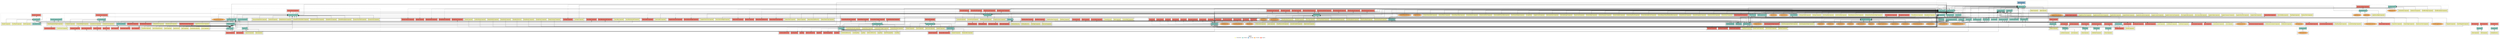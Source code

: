 digraph dependencies { node [shape="rect", style="filled", colorscheme=set312]; ranksep=0.4; compound=false; remincross=true; splines=true; splines=ortho; rankdir=LR; rankdir=TB; rankdir=BT; label=<<table BORDER="0"> <tr> <td colspan="5" align="center"><b>Legend</b></td> </tr> <tr> <td> <table BORDER="0"> <tr> <td bgcolor="#ffffb3" width="20"></td> <td>  Declarations</td> </tr> </table> </td> <td> <table BORDER="0"> <tr> <td bgcolor="#8dd3c7" width="20"></td> <td>  Module</td> </tr> </table> </td> <td> <table BORDER="0"> <tr> <td bgcolor="#80b1d3" width="20"></td> <td>  Bootstrap</td> </tr> </table> </td> <td> <table BORDER="0"> <tr> <td bgcolor="#fdb462" width="20"></td> <td>  Providers</td> </tr> </table> </td> <td> <table BORDER="0"> <tr> <td bgcolor="#fb8072" width="20"></td> <td>  Exports</td> </tr> </table> </td> </tr></table>>; ratio=compress; fontname="sans-serif";  subgraph "cluster_AppApolloModule" { label=""; style="dotted";node [shape="folder", fillcolor=1]; subgraph cluster_AppApolloModule_declarations { style="solid";node [style="filled", shape="rect"]; node [fillcolor=2]; "ApolloIssuePageComponent"; }  "ApolloIssuePageComponent" -> "AppApolloModule" [style="solid", lhead="cluster_AppApolloModule" ltail="cluster_AppApolloModule_declarations"]; subgraph "cluster_AppApolloModule_ApolloIssuePageComponent_providers" { style="solid";  }    subgraph cluster_AppApolloModule_imports { style="solid"; node [style="filled", fillcolor=1, shape="rect"];   }     subgraph cluster_AppApolloModule_exports { style="solid";node [style="filled", fillcolor=4, shape="rect"];"ApolloIssuePageComponent " [label="ApolloIssuePageComponent ", shape="rect"]}  "AppApolloModule" -> "ApolloIssuePageComponent " [style="dashed", ltail="cluster_AppApolloModule" lhead="cluster_AppApolloModule_exports"];    subgraph cluster_AppApolloModule_bootstrap { style="solid"; node [style="filled", fillcolor=5, shape="rect"];  }    subgraph cluster_AppApolloModule_providers { style="solid"; node [style="filled", fillcolor=6, shape="rect"];    "ApolloClient" [label="ApolloClient", shape="oval"];    "ApolloService" [label="ApolloService", shape="oval"];   }    "ApolloClient" -> "AppApolloModule" [lhead="cluster_AppApolloModule", ltail="cluster_AppApolloModule_providers"];    "ApolloService" -> "AppApolloModule" [lhead="cluster_AppApolloModule", ltail="cluster_AppApolloModule_providers"];     }  subgraph "cluster_AppRootModule" { label=""; style="dotted";node [shape="folder", fillcolor=1]; subgraph cluster_AppRootModule_declarations { style="solid";node [style="filled", shape="rect"]; node [fillcolor=2]; "AppComponent"; node [fillcolor=2]; "HomeComponent"; }  "AppComponent" -> "AppRootModule" [style="solid", lhead="cluster_AppRootModule" ltail="cluster_AppRootModule_declarations"]; subgraph "cluster_AppRootModule_AppComponent_providers" { style="solid";  }  "HomeComponent" -> "AppRootModule" [style="solid", lhead="cluster_AppRootModule" ltail="cluster_AppRootModule_declarations"]; subgraph "cluster_AppRootModule_HomeComponent_providers" { style="solid";  }    subgraph cluster_AppRootModule_imports { style="solid"; node [style="filled", fillcolor=1, shape="rect"];    "AppApolloModule" [label="AppApolloModule", shape="folder"];    "AuthModule" [label="AuthModule", shape="folder"];    "CardModule" [label="CardModule", shape="folder"];    "DataManagementModule" [label="DataManagementModule", shape="folder"];    "DialogModule" [label="DialogModule", shape="folder"];    "EventModule" [label="EventModule", shape="folder"];    "IconsModule" [label="IconsModule", shape="folder"];    "LocalStorageModule" [label="LocalStorageModule", shape="folder"];    "NotificationsModule" [label="NotificationsModule", shape="folder"];    "PickATeamModule" [label="PickATeamModule", shape="folder"];    "ProductModule" [label="ProductModule", shape="folder"];    "ProjectModule" [label="ProjectModule", shape="folder"];    "SettingsModule" [label="SettingsModule", shape="folder"];    "SuppliersModule" [label="SuppliersModule", shape="folder"];    "TasksModule" [label="TasksModule", shape="folder"];    "TemplateModule" [label="TemplateModule", shape="folder"];    "TemplateModule" [label="TemplateModule", shape="folder"];    "TestPageModule" [label="TestPageModule", shape="folder"];    "UserModule" [label="UserModule", shape="folder"];   }    "AppApolloModule" -> "AppRootModule" [lhead="cluster_AppRootModule", ltail="cluster_AppRootModule_imports"];    "AuthModule" -> "AppRootModule" [lhead="cluster_AppRootModule", ltail="cluster_AppRootModule_imports"];    "CardModule" -> "AppRootModule" [lhead="cluster_AppRootModule", ltail="cluster_AppRootModule_imports"];    "DataManagementModule" -> "AppRootModule" [lhead="cluster_AppRootModule", ltail="cluster_AppRootModule_imports"];    "DialogModule" -> "AppRootModule" [lhead="cluster_AppRootModule", ltail="cluster_AppRootModule_imports"];    "EventModule" -> "AppRootModule" [lhead="cluster_AppRootModule", ltail="cluster_AppRootModule_imports"];    "IconsModule" -> "AppRootModule" [lhead="cluster_AppRootModule", ltail="cluster_AppRootModule_imports"];    "LocalStorageModule" -> "AppRootModule" [lhead="cluster_AppRootModule", ltail="cluster_AppRootModule_imports"];    "NotificationsModule" -> "AppRootModule" [lhead="cluster_AppRootModule", ltail="cluster_AppRootModule_imports"];    "PickATeamModule" -> "AppRootModule" [lhead="cluster_AppRootModule", ltail="cluster_AppRootModule_imports"];    "ProductModule" -> "AppRootModule" [lhead="cluster_AppRootModule", ltail="cluster_AppRootModule_imports"];    "ProjectModule" -> "AppRootModule" [lhead="cluster_AppRootModule", ltail="cluster_AppRootModule_imports"];    "SettingsModule" -> "AppRootModule" [lhead="cluster_AppRootModule", ltail="cluster_AppRootModule_imports"];    "SuppliersModule" -> "AppRootModule" [lhead="cluster_AppRootModule", ltail="cluster_AppRootModule_imports"];    "TasksModule" -> "AppRootModule" [lhead="cluster_AppRootModule", ltail="cluster_AppRootModule_imports"];    "TemplateModule" -> "AppRootModule" [lhead="cluster_AppRootModule", ltail="cluster_AppRootModule_imports"];    "TemplateModule" -> "AppRootModule" [lhead="cluster_AppRootModule", ltail="cluster_AppRootModule_imports"];    "TestPageModule" -> "AppRootModule" [lhead="cluster_AppRootModule", ltail="cluster_AppRootModule_imports"];    "UserModule" -> "AppRootModule" [lhead="cluster_AppRootModule", ltail="cluster_AppRootModule_imports"];     subgraph cluster_AppRootModule_exports { style="solid";node [style="filled", fillcolor=4, shape="rect"];}    subgraph cluster_AppRootModule_bootstrap { style="solid"; node [style="filled", fillcolor=5, shape="rect"];  "AppComponent " [label="AppComponent ", shape="rect"]  }  "AppRootModule" -> "AppComponent " [style="dotted", lhead="cluster_AppRootModule_bootstrap" ltail="cluster_AppRootModule"];    subgraph cluster_AppRootModule_providers { style="solid"; node [style="filled", fillcolor=6, shape="rect"];    "AuthGuardService" [label="AuthGuardService", shape="oval"];    "HttpApiRedirectorService" [label="HttpApiRedirectorService", shape="oval"];   }    "AuthGuardService" -> "AppRootModule" [lhead="cluster_AppRootModule", ltail="cluster_AppRootModule_providers"];    "HttpApiRedirectorService" -> "AppRootModule" [lhead="cluster_AppRootModule", ltail="cluster_AppRootModule_providers"];     }  subgraph "cluster_AuthModule" { label=""; style="dotted";node [shape="folder", fillcolor=1]; subgraph cluster_AuthModule_declarations { style="solid";node [style="filled", shape="rect"]; node [fillcolor=2]; "AccountCreatedComponent"; node [fillcolor=2]; "ForgotPasswordComponent"; node [fillcolor=2]; "LoginComponent"; node [fillcolor=2]; "PwResettedComponent"; node [fillcolor=2]; "RegistrationComponent"; }  "AccountCreatedComponent" -> "AuthModule" [style="solid", lhead="cluster_AuthModule" ltail="cluster_AuthModule_declarations"]; subgraph "cluster_AuthModule_AccountCreatedComponent_providers" { style="solid";  }  "ForgotPasswordComponent" -> "AuthModule" [style="solid", lhead="cluster_AuthModule" ltail="cluster_AuthModule_declarations"]; subgraph "cluster_AuthModule_ForgotPasswordComponent_providers" { style="solid";  }  "LoginComponent" -> "AuthModule" [style="solid", lhead="cluster_AuthModule" ltail="cluster_AuthModule_declarations"]; subgraph "cluster_AuthModule_LoginComponent_providers" { style="solid";  }  "PwResettedComponent" -> "AuthModule" [style="solid", lhead="cluster_AuthModule" ltail="cluster_AuthModule_declarations"]; subgraph "cluster_AuthModule_PwResettedComponent_providers" { style="solid";  }  "RegistrationComponent" -> "AuthModule" [style="solid", lhead="cluster_AuthModule" ltail="cluster_AuthModule_declarations"]; subgraph "cluster_AuthModule_RegistrationComponent_providers" { style="solid";  }    subgraph cluster_AuthModule_imports { style="solid"; node [style="filled", fillcolor=1, shape="rect"];    "SharedModule" [label="SharedModule", shape="folder"];   }    "SharedModule" -> "AuthModule" [lhead="cluster_AuthModule", ltail="cluster_AuthModule_imports"];     subgraph cluster_AuthModule_exports { style="solid";node [style="filled", fillcolor=4, shape="rect"];}    subgraph cluster_AuthModule_bootstrap { style="solid"; node [style="filled", fillcolor=5, shape="rect"];  }    subgraph cluster_AuthModule_providers { style="solid"; node [style="filled", fillcolor=6, shape="rect"];    "AuthGuardService" [label="AuthGuardService", shape="oval"];    "AuthHttpService" [label="AuthHttpService", shape="oval"];    "TokenService" [label="TokenService", shape="oval"];    "UnauthGuardService" [label="UnauthGuardService", shape="oval"];   }    "AuthGuardService" -> "AuthModule" [lhead="cluster_AuthModule", ltail="cluster_AuthModule_providers"];    "AuthHttpService" -> "AuthModule" [lhead="cluster_AuthModule", ltail="cluster_AuthModule_providers"];    "TokenService" -> "AuthModule" [lhead="cluster_AuthModule", ltail="cluster_AuthModule_providers"];    "UnauthGuardService" -> "AuthModule" [lhead="cluster_AuthModule", ltail="cluster_AuthModule_providers"];     }  subgraph "cluster_BadgeModule" { label=""; style="dotted";node [shape="folder", fillcolor=1]; subgraph cluster_BadgeModule_declarations { style="solid";node [style="filled", shape="rect"]; node [fillcolor=2]; "BadgeComponent"; }  "BadgeComponent" -> "BadgeModule" [style="solid", lhead="cluster_BadgeModule" ltail="cluster_BadgeModule_declarations"]; subgraph "cluster_BadgeModule_BadgeComponent_providers" { style="solid";  }    subgraph cluster_BadgeModule_imports { style="solid"; node [style="filled", fillcolor=1, shape="rect"];   }     subgraph cluster_BadgeModule_exports { style="solid";node [style="filled", fillcolor=4, shape="rect"];"BadgeComponent " [label="BadgeComponent ", shape="rect"]}  "BadgeModule" -> "BadgeComponent " [style="dashed", ltail="cluster_BadgeModule" lhead="cluster_BadgeModule_exports"];    subgraph cluster_BadgeModule_bootstrap { style="solid"; node [style="filled", fillcolor=5, shape="rect"];  }    subgraph cluster_BadgeModule_providers { style="solid"; node [style="filled", fillcolor=6, shape="rect"];   }     }  subgraph "cluster_CardModule" { label=""; style="dotted";node [shape="folder", fillcolor=1]; subgraph cluster_CardModule_declarations { style="solid";node [style="filled", shape="rect"]; node [fillcolor=2]; "CardComponent"; node [fillcolor=2]; "CardFooterComponent"; node [fillcolor=2]; "CardHeaderComponent"; }  "CardComponent" -> "CardModule" [style="solid", lhead="cluster_CardModule" ltail="cluster_CardModule_declarations"]; subgraph "cluster_CardModule_CardComponent_providers" { style="solid";  }  "CardFooterComponent" -> "CardModule" [style="solid", lhead="cluster_CardModule" ltail="cluster_CardModule_declarations"]; subgraph "cluster_CardModule_CardFooterComponent_providers" { style="solid";  }  "CardHeaderComponent" -> "CardModule" [style="solid", lhead="cluster_CardModule" ltail="cluster_CardModule_declarations"]; subgraph "cluster_CardModule_CardHeaderComponent_providers" { style="solid";  }    subgraph cluster_CardModule_imports { style="solid"; node [style="filled", fillcolor=1, shape="rect"];    "DividerModule" [label="DividerModule", shape="folder"];   }    "DividerModule" -> "CardModule" [lhead="cluster_CardModule", ltail="cluster_CardModule_imports"];     subgraph cluster_CardModule_exports { style="solid";node [style="filled", fillcolor=4, shape="rect"];"CardComponent " [label="CardComponent ", shape="rect"]"CardFooterComponent " [label="CardFooterComponent ", shape="rect"]"CardHeaderComponent " [label="CardHeaderComponent ", shape="rect"]}  "CardModule" -> "CardComponent " [style="dashed", ltail="cluster_CardModule" lhead="cluster_CardModule_exports"];  "CardModule" -> "CardFooterComponent " [style="dashed", ltail="cluster_CardModule" lhead="cluster_CardModule_exports"];  "CardModule" -> "CardHeaderComponent " [style="dashed", ltail="cluster_CardModule" lhead="cluster_CardModule_exports"];    subgraph cluster_CardModule_bootstrap { style="solid"; node [style="filled", fillcolor=5, shape="rect"];  }    subgraph cluster_CardModule_providers { style="solid"; node [style="filled", fillcolor=6, shape="rect"];   }     }  subgraph "cluster_CarouselModule" { label=""; style="dotted";node [shape="folder", fillcolor=1]; subgraph cluster_CarouselModule_declarations { style="solid";node [style="filled", shape="rect"]; node [fillcolor=2]; "CarouselCardComponent"; node [fillcolor=2]; "CarouselComponent"; node [fillcolor=2]; "ImagePreviewerComponent"; node [fillcolor=2]; "ModalCarouselComponent"; }  "CarouselCardComponent" -> "CarouselModule" [style="solid", lhead="cluster_CarouselModule" ltail="cluster_CarouselModule_declarations"]; subgraph "cluster_CarouselModule_CarouselCardComponent_providers" { style="solid";  }  "CarouselComponent" -> "CarouselModule" [style="solid", lhead="cluster_CarouselModule" ltail="cluster_CarouselModule_declarations"]; subgraph "cluster_CarouselModule_CarouselComponent_providers" { style="solid";  }  "ImagePreviewerComponent" -> "CarouselModule" [style="solid", lhead="cluster_CarouselModule" ltail="cluster_CarouselModule_declarations"]; subgraph "cluster_CarouselModule_ImagePreviewerComponent_providers" { style="solid";  }  "ModalCarouselComponent" -> "CarouselModule" [style="solid", lhead="cluster_CarouselModule" ltail="cluster_CarouselModule_declarations"]; subgraph "cluster_CarouselModule_ModalCarouselComponent_providers" { style="solid";  }    subgraph cluster_CarouselModule_imports { style="solid"; node [style="filled", fillcolor=1, shape="rect"];    "FileModule" [label="FileModule", shape="folder"];    "SharedModule" [label="SharedModule", shape="folder"];   }    "FileModule" -> "CarouselModule" [lhead="cluster_CarouselModule", ltail="cluster_CarouselModule_imports"];    "SharedModule" -> "CarouselModule" [lhead="cluster_CarouselModule", ltail="cluster_CarouselModule_imports"];     subgraph cluster_CarouselModule_exports { style="solid";node [style="filled", fillcolor=4, shape="rect"];"CarouselCardComponent " [label="CarouselCardComponent ", shape="rect"]"CarouselComponent " [label="CarouselComponent ", shape="rect"]"ImagePreviewerComponent " [label="ImagePreviewerComponent ", shape="rect"]"ModalCarouselComponent " [label="ModalCarouselComponent ", shape="rect"]}  "CarouselModule" -> "CarouselCardComponent " [style="dashed", ltail="cluster_CarouselModule" lhead="cluster_CarouselModule_exports"];  "CarouselModule" -> "CarouselComponent " [style="dashed", ltail="cluster_CarouselModule" lhead="cluster_CarouselModule_exports"];  "CarouselModule" -> "ImagePreviewerComponent " [style="dashed", ltail="cluster_CarouselModule" lhead="cluster_CarouselModule_exports"];  "CarouselModule" -> "ModalCarouselComponent " [style="dashed", ltail="cluster_CarouselModule" lhead="cluster_CarouselModule_exports"];    subgraph cluster_CarouselModule_bootstrap { style="solid"; node [style="filled", fillcolor=5, shape="rect"];  }    subgraph cluster_CarouselModule_providers { style="solid"; node [style="filled", fillcolor=6, shape="rect"];   }     }  subgraph "cluster_CommentModule" { label=""; style="dotted";node [shape="folder", fillcolor=1]; subgraph cluster_CommentModule_declarations { style="solid";node [style="filled", shape="rect"]; node [fillcolor=2]; "CommentBadgeComponent"; node [fillcolor=2]; "CommentComponent"; node [fillcolor=2]; "CommentCtnrComponent"; node [fillcolor=2]; "CommentListComponent"; }  "CommentBadgeComponent" -> "CommentModule" [style="solid", lhead="cluster_CommentModule" ltail="cluster_CommentModule_declarations"]; subgraph "cluster_CommentModule_CommentBadgeComponent_providers" { style="solid";  }  "CommentComponent" -> "CommentModule" [style="solid", lhead="cluster_CommentModule" ltail="cluster_CommentModule_declarations"]; subgraph "cluster_CommentModule_CommentComponent_providers" { style="solid";  }  "CommentCtnrComponent" -> "CommentModule" [style="solid", lhead="cluster_CommentModule" ltail="cluster_CommentModule_declarations"]; subgraph "cluster_CommentModule_CommentCtnrComponent_providers" { style="solid";  }  "CommentListComponent" -> "CommentModule" [style="solid", lhead="cluster_CommentModule" ltail="cluster_CommentModule_declarations"]; subgraph "cluster_CommentModule_CommentListComponent_providers" { style="solid";  }    subgraph cluster_CommentModule_imports { style="solid"; node [style="filled", fillcolor=1, shape="rect"];    "SharedModule" [label="SharedModule", shape="folder"];   }    "SharedModule" -> "CommentModule" [lhead="cluster_CommentModule", ltail="cluster_CommentModule_imports"];     subgraph cluster_CommentModule_exports { style="solid";node [style="filled", fillcolor=4, shape="rect"];"CommentCtnrComponent " [label="CommentCtnrComponent ", shape="rect"]}  "CommentModule" -> "CommentCtnrComponent " [style="dashed", ltail="cluster_CommentModule" lhead="cluster_CommentModule_exports"];    subgraph cluster_CommentModule_bootstrap { style="solid"; node [style="filled", fillcolor=5, shape="rect"];  }    subgraph cluster_CommentModule_providers { style="solid"; node [style="filled", fillcolor=6, shape="rect"];   }     }  subgraph "cluster_ContextMenuModule" { label=""; style="dotted";node [shape="folder", fillcolor=1]; subgraph cluster_ContextMenuModule_declarations { style="solid";node [style="filled", shape="rect"]; node [fillcolor=2]; "ContextMenuComponent"; node [fillcolor=2]; "ContextMenuDividerComponent"; node [fillcolor=2]; "ContextMenuItemComponent"; node [fillcolor=2]; "ContextMenuTriggerComponent"; }  "ContextMenuComponent" -> "ContextMenuModule" [style="solid", lhead="cluster_ContextMenuModule" ltail="cluster_ContextMenuModule_declarations"]; subgraph "cluster_ContextMenuModule_ContextMenuComponent_providers" { style="solid";  }  "ContextMenuDividerComponent" -> "ContextMenuModule" [style="solid", lhead="cluster_ContextMenuModule" ltail="cluster_ContextMenuModule_declarations"]; subgraph "cluster_ContextMenuModule_ContextMenuDividerComponent_providers" { style="solid";  }  "ContextMenuItemComponent" -> "ContextMenuModule" [style="solid", lhead="cluster_ContextMenuModule" ltail="cluster_ContextMenuModule_declarations"]; subgraph "cluster_ContextMenuModule_ContextMenuItemComponent_providers" { style="solid";  }  "ContextMenuTriggerComponent" -> "ContextMenuModule" [style="solid", lhead="cluster_ContextMenuModule" ltail="cluster_ContextMenuModule_declarations"]; subgraph "cluster_ContextMenuModule_ContextMenuTriggerComponent_providers" { style="solid";  }    subgraph cluster_ContextMenuModule_imports { style="solid"; node [style="filled", fillcolor=1, shape="rect"];    "DividerModule" [label="DividerModule", shape="folder"];    "UtilsModule" [label="UtilsModule", shape="folder"];   }    "DividerModule" -> "ContextMenuModule" [lhead="cluster_ContextMenuModule", ltail="cluster_ContextMenuModule_imports"];    "UtilsModule" -> "ContextMenuModule" [lhead="cluster_ContextMenuModule", ltail="cluster_ContextMenuModule_imports"];     subgraph cluster_ContextMenuModule_exports { style="solid";node [style="filled", fillcolor=4, shape="rect"];"ContextMenuComponent " [label="ContextMenuComponent ", shape="rect"]"ContextMenuDividerComponent " [label="ContextMenuDividerComponent ", shape="rect"]"ContextMenuItemComponent " [label="ContextMenuItemComponent ", shape="rect"]"ContextMenuTriggerComponent " [label="ContextMenuTriggerComponent ", shape="rect"]}  "ContextMenuModule" -> "ContextMenuComponent " [style="dashed", ltail="cluster_ContextMenuModule" lhead="cluster_ContextMenuModule_exports"];  "ContextMenuModule" -> "ContextMenuDividerComponent " [style="dashed", ltail="cluster_ContextMenuModule" lhead="cluster_ContextMenuModule_exports"];  "ContextMenuModule" -> "ContextMenuItemComponent " [style="dashed", ltail="cluster_ContextMenuModule" lhead="cluster_ContextMenuModule_exports"];  "ContextMenuModule" -> "ContextMenuTriggerComponent " [style="dashed", ltail="cluster_ContextMenuModule" lhead="cluster_ContextMenuModule_exports"];    subgraph cluster_ContextMenuModule_bootstrap { style="solid"; node [style="filled", fillcolor=5, shape="rect"];  }    subgraph cluster_ContextMenuModule_providers { style="solid"; node [style="filled", fillcolor=6, shape="rect"];   }     }  subgraph "cluster_DataManagementModule" { label=""; style="dotted";node [shape="folder", fillcolor=1]; subgraph cluster_DataManagementModule_declarations { style="solid";node [style="filled", shape="rect"]; node [fillcolor=2]; "DataManagementPageComponent"; node [fillcolor=2]; "DataMananagementTableComponent"; }  "DataManagementPageComponent" -> "DataManagementModule" [style="solid", lhead="cluster_DataManagementModule" ltail="cluster_DataManagementModule_declarations"]; subgraph "cluster_DataManagementModule_DataManagementPageComponent_providers" { style="solid";  }  "DataMananagementTableComponent" -> "DataManagementModule" [style="solid", lhead="cluster_DataManagementModule" ltail="cluster_DataManagementModule_declarations"]; subgraph "cluster_DataManagementModule_DataMananagementTableComponent_providers" { style="solid";  }    subgraph cluster_DataManagementModule_imports { style="solid"; node [style="filled", fillcolor=1, shape="rect"];    "SharedModule" [label="SharedModule", shape="folder"];    "SideMenuModule" [label="SideMenuModule", shape="folder"];    "TableModule" [label="TableModule", shape="folder"];    "TopPanelModule" [label="TopPanelModule", shape="folder"];   }    "SharedModule" -> "DataManagementModule" [lhead="cluster_DataManagementModule", ltail="cluster_DataManagementModule_imports"];    "SideMenuModule" -> "DataManagementModule" [lhead="cluster_DataManagementModule", ltail="cluster_DataManagementModule_imports"];    "TableModule" -> "DataManagementModule" [lhead="cluster_DataManagementModule", ltail="cluster_DataManagementModule_imports"];    "TopPanelModule" -> "DataManagementModule" [lhead="cluster_DataManagementModule", ltail="cluster_DataManagementModule_imports"];     subgraph cluster_DataManagementModule_exports { style="solid";node [style="filled", fillcolor=4, shape="rect"];"DataManagementPageComponent " [label="DataManagementPageComponent ", shape="rect"]}  "DataManagementModule" -> "DataManagementPageComponent " [style="dashed", ltail="cluster_DataManagementModule" lhead="cluster_DataManagementModule_exports"];    subgraph cluster_DataManagementModule_bootstrap { style="solid"; node [style="filled", fillcolor=5, shape="rect"];  }    subgraph cluster_DataManagementModule_providers { style="solid"; node [style="filled", fillcolor=6, shape="rect"];    "CategoryService" [label="CategoryService", shape="oval"];   }    "CategoryService" -> "DataManagementModule" [lhead="cluster_DataManagementModule", ltail="cluster_DataManagementModule_providers"];     }  subgraph "cluster_DialogModule" { label=""; style="dotted";node [shape="folder", fillcolor=1]; subgraph cluster_DialogModule_declarations { style="solid";node [style="filled", shape="rect"]; node [fillcolor=2]; "ConfirmDialogComponent"; node [fillcolor=2]; "DialogComponent"; node [fillcolor=2]; "DialogContainerComponent"; node [fillcolor=2]; "DialogFooterComponent"; node [fillcolor=2]; "DialogHeaderComponent"; node [fillcolor=2]; "DialogHostDirective"; node [fillcolor=2]; "DialogModalComponent"; node [fillcolor=2]; "DialogSubtitleComponent"; }  "ConfirmDialogComponent" -> "DialogModule" [style="solid", lhead="cluster_DialogModule" ltail="cluster_DialogModule_declarations"]; subgraph "cluster_DialogModule_ConfirmDialogComponent_providers" { style="solid";  }  "DialogComponent" -> "DialogModule" [style="solid", lhead="cluster_DialogModule" ltail="cluster_DialogModule_declarations"]; subgraph "cluster_DialogModule_DialogComponent_providers" { style="solid";  }  "DialogContainerComponent" -> "DialogModule" [style="solid", lhead="cluster_DialogModule" ltail="cluster_DialogModule_declarations"]; subgraph "cluster_DialogModule_DialogContainerComponent_providers" { style="solid";  }  "DialogFooterComponent" -> "DialogModule" [style="solid", lhead="cluster_DialogModule" ltail="cluster_DialogModule_declarations"]; subgraph "cluster_DialogModule_DialogFooterComponent_providers" { style="solid";  }  "DialogHeaderComponent" -> "DialogModule" [style="solid", lhead="cluster_DialogModule" ltail="cluster_DialogModule_declarations"]; subgraph "cluster_DialogModule_DialogHeaderComponent_providers" { style="solid";  }  "DialogHostDirective" -> "DialogModule" [style="solid", lhead="cluster_DialogModule" ltail="cluster_DialogModule_declarations"]; subgraph "cluster_DialogModule_DialogHostDirective_providers" { style="solid";  }  "DialogModalComponent" -> "DialogModule" [style="solid", lhead="cluster_DialogModule" ltail="cluster_DialogModule_declarations"]; subgraph "cluster_DialogModule_DialogModalComponent_providers" { style="solid";  }  "DialogSubtitleComponent" -> "DialogModule" [style="solid", lhead="cluster_DialogModule" ltail="cluster_DialogModule_declarations"]; subgraph "cluster_DialogModule_DialogSubtitleComponent_providers" { style="solid";  }    subgraph cluster_DialogModule_imports { style="solid"; node [style="filled", fillcolor=1, shape="rect"];    "IconsModule" [label="IconsModule", shape="folder"];    "UtilsModule" [label="UtilsModule", shape="folder"];   }    "IconsModule" -> "DialogModule" [lhead="cluster_DialogModule", ltail="cluster_DialogModule_imports"];    "UtilsModule" -> "DialogModule" [lhead="cluster_DialogModule", ltail="cluster_DialogModule_imports"];     subgraph cluster_DialogModule_exports { style="solid";node [style="filled", fillcolor=4, shape="rect"];"DialogComponent " [label="DialogComponent ", shape="rect"]"DialogContainerComponent " [label="DialogContainerComponent ", shape="rect"]"DialogFooterComponent " [label="DialogFooterComponent ", shape="rect"]"DialogHeaderComponent " [label="DialogHeaderComponent ", shape="rect"]"DialogSubtitleComponent " [label="DialogSubtitleComponent ", shape="rect"]}  "DialogModule" -> "DialogComponent " [style="dashed", ltail="cluster_DialogModule" lhead="cluster_DialogModule_exports"];  "DialogModule" -> "DialogContainerComponent " [style="dashed", ltail="cluster_DialogModule" lhead="cluster_DialogModule_exports"];  "DialogModule" -> "DialogFooterComponent " [style="dashed", ltail="cluster_DialogModule" lhead="cluster_DialogModule_exports"];  "DialogModule" -> "DialogHeaderComponent " [style="dashed", ltail="cluster_DialogModule" lhead="cluster_DialogModule_exports"];  "DialogModule" -> "DialogSubtitleComponent " [style="dashed", ltail="cluster_DialogModule" lhead="cluster_DialogModule_exports"];    subgraph cluster_DialogModule_bootstrap { style="solid"; node [style="filled", fillcolor=5, shape="rect"];  }    subgraph cluster_DialogModule_providers { style="solid"; node [style="filled", fillcolor=6, shape="rect"];   }     }  subgraph "cluster_DividerModule" { label=""; style="dotted";node [shape="folder", fillcolor=1]; subgraph cluster_DividerModule_declarations { style="solid";node [style="filled", shape="rect"]; node [fillcolor=2]; "DividerComponent"; }  "DividerComponent" -> "DividerModule" [style="solid", lhead="cluster_DividerModule" ltail="cluster_DividerModule_declarations"]; subgraph "cluster_DividerModule_DividerComponent_providers" { style="solid";  }    subgraph cluster_DividerModule_imports { style="solid"; node [style="filled", fillcolor=1, shape="rect"];   }     subgraph cluster_DividerModule_exports { style="solid";node [style="filled", fillcolor=4, shape="rect"];"DividerComponent " [label="DividerComponent ", shape="rect"]}  "DividerModule" -> "DividerComponent " [style="dashed", ltail="cluster_DividerModule" lhead="cluster_DividerModule_exports"];    subgraph cluster_DividerModule_bootstrap { style="solid"; node [style="filled", fillcolor=5, shape="rect"];  }    subgraph cluster_DividerModule_providers { style="solid"; node [style="filled", fillcolor=6, shape="rect"];   }     }  subgraph "cluster_DynamicFormsModule" { label=""; style="dotted";node [shape="folder", fillcolor=1]; subgraph cluster_DynamicFormsModule_declarations { style="solid";node [style="filled", shape="rect"]; node [fillcolor=2]; "DynamicEditableTextComponent"; node [fillcolor=2]; "DynamicFormComponent"; node [fillcolor=2]; "DynamicFormFieldComponent"; node [fillcolor=2]; "EditablePackagingComponent"; node [fillcolor=2]; "EditablePriceComponent"; node [fillcolor=2]; "EditablePriceMatrixComponent"; node [fillcolor=2]; "EditablePriceMatrixRowComponent"; node [fillcolor=2]; "EditableSelectorComponent"; node [fillcolor=2]; "FieldCellComponent"; }  "DynamicEditableTextComponent" -> "DynamicFormsModule" [style="solid", lhead="cluster_DynamicFormsModule" ltail="cluster_DynamicFormsModule_declarations"]; subgraph "cluster_DynamicFormsModule_DynamicEditableTextComponent_providers" { style="solid";  }  "DynamicFormComponent" -> "DynamicFormsModule" [style="solid", lhead="cluster_DynamicFormsModule" ltail="cluster_DynamicFormsModule_declarations"]; subgraph "cluster_DynamicFormsModule_DynamicFormComponent_providers" { style="solid";  }  "DynamicFormFieldComponent" -> "DynamicFormsModule" [style="solid", lhead="cluster_DynamicFormsModule" ltail="cluster_DynamicFormsModule_declarations"]; subgraph "cluster_DynamicFormsModule_DynamicFormFieldComponent_providers" { style="solid";  }  "EditablePackagingComponent" -> "DynamicFormsModule" [style="solid", lhead="cluster_DynamicFormsModule" ltail="cluster_DynamicFormsModule_declarations"]; subgraph "cluster_DynamicFormsModule_EditablePackagingComponent_providers" { style="solid";  }  "EditablePriceComponent" -> "DynamicFormsModule" [style="solid", lhead="cluster_DynamicFormsModule" ltail="cluster_DynamicFormsModule_declarations"]; subgraph "cluster_DynamicFormsModule_EditablePriceComponent_providers" { style="solid";  }  "EditablePriceMatrixComponent" -> "DynamicFormsModule" [style="solid", lhead="cluster_DynamicFormsModule" ltail="cluster_DynamicFormsModule_declarations"]; subgraph "cluster_DynamicFormsModule_EditablePriceMatrixComponent_providers" { style="solid";  }  "EditablePriceMatrixRowComponent" -> "DynamicFormsModule" [style="solid", lhead="cluster_DynamicFormsModule" ltail="cluster_DynamicFormsModule_declarations"]; subgraph "cluster_DynamicFormsModule_EditablePriceMatrixRowComponent_providers" { style="solid";  }  "EditableSelectorComponent" -> "DynamicFormsModule" [style="solid", lhead="cluster_DynamicFormsModule" ltail="cluster_DynamicFormsModule_declarations"]; subgraph "cluster_DynamicFormsModule_EditableSelectorComponent_providers" { style="solid";  }  "FieldCellComponent" -> "DynamicFormsModule" [style="solid", lhead="cluster_DynamicFormsModule" ltail="cluster_DynamicFormsModule_declarations"]; subgraph "cluster_DynamicFormsModule_FieldCellComponent_providers" { style="solid";  }    subgraph cluster_DynamicFormsModule_imports { style="solid"; node [style="filled", fillcolor=1, shape="rect"];    "EditableFieldModule" [label="EditableFieldModule", shape="folder"];    "FileModule" [label="FileModule", shape="folder"];    "InputsCustomModule" [label="InputsCustomModule", shape="folder"];    "InputsModule" [label="InputsModule", shape="folder"];    "SelectorsModule" [label="SelectorsModule", shape="folder"];    "TagModule" [label="TagModule", shape="folder"];    "UtilsModule" [label="UtilsModule", shape="folder"];   }    "EditableFieldModule" -> "DynamicFormsModule" [lhead="cluster_DynamicFormsModule", ltail="cluster_DynamicFormsModule_imports"];    "FileModule" -> "DynamicFormsModule" [lhead="cluster_DynamicFormsModule", ltail="cluster_DynamicFormsModule_imports"];    "InputsCustomModule" -> "DynamicFormsModule" [lhead="cluster_DynamicFormsModule", ltail="cluster_DynamicFormsModule_imports"];    "InputsModule" -> "DynamicFormsModule" [lhead="cluster_DynamicFormsModule", ltail="cluster_DynamicFormsModule_imports"];    "SelectorsModule" -> "DynamicFormsModule" [lhead="cluster_DynamicFormsModule", ltail="cluster_DynamicFormsModule_imports"];    "TagModule" -> "DynamicFormsModule" [lhead="cluster_DynamicFormsModule", ltail="cluster_DynamicFormsModule_imports"];    "UtilsModule" -> "DynamicFormsModule" [lhead="cluster_DynamicFormsModule", ltail="cluster_DynamicFormsModule_imports"];     subgraph cluster_DynamicFormsModule_exports { style="solid";node [style="filled", fillcolor=4, shape="rect"];"DynamicFormComponent " [label="DynamicFormComponent ", shape="rect"]}  "DynamicFormsModule" -> "DynamicFormComponent " [style="dashed", ltail="cluster_DynamicFormsModule" lhead="cluster_DynamicFormsModule_exports"];    subgraph cluster_DynamicFormsModule_bootstrap { style="solid"; node [style="filled", fillcolor=5, shape="rect"];  }    subgraph cluster_DynamicFormsModule_providers { style="solid"; node [style="filled", fillcolor=6, shape="rect"];    "DynamicFormsService" [label="DynamicFormsService", shape="oval"];   }    "DynamicFormsService" -> "DynamicFormsModule" [lhead="cluster_DynamicFormsModule", ltail="cluster_DynamicFormsModule_providers"];     }  subgraph "cluster_EditableFieldModule" { label=""; style="dotted";node [shape="folder", fillcolor=1]; subgraph cluster_EditableFieldModule_declarations { style="solid";node [style="filled", shape="rect"]; node [fillcolor=2]; "EditableLabelComponent"; node [fillcolor=2]; "EditableTextComponent"; }  "EditableLabelComponent" -> "EditableFieldModule" [style="solid", lhead="cluster_EditableFieldModule" ltail="cluster_EditableFieldModule_declarations"]; subgraph "cluster_EditableFieldModule_EditableLabelComponent_providers" { style="solid";  }  "EditableTextComponent" -> "EditableFieldModule" [style="solid", lhead="cluster_EditableFieldModule" ltail="cluster_EditableFieldModule_declarations"]; subgraph "cluster_EditableFieldModule_EditableTextComponent_providers" { style="solid";  }    subgraph cluster_EditableFieldModule_imports { style="solid"; node [style="filled", fillcolor=1, shape="rect"];    "BadgeModule" [label="BadgeModule", shape="folder"];    "IconsModule" [label="IconsModule", shape="folder"];    "InputsModule" [label="InputsModule", shape="folder"];    "SelectorsModule" [label="SelectorsModule", shape="folder"];    "UserPictureModule" [label="UserPictureModule", shape="folder"];    "UtilsModule" [label="UtilsModule", shape="folder"];   }    "BadgeModule" -> "EditableFieldModule" [lhead="cluster_EditableFieldModule", ltail="cluster_EditableFieldModule_imports"];    "IconsModule" -> "EditableFieldModule" [lhead="cluster_EditableFieldModule", ltail="cluster_EditableFieldModule_imports"];    "InputsModule" -> "EditableFieldModule" [lhead="cluster_EditableFieldModule", ltail="cluster_EditableFieldModule_imports"];    "SelectorsModule" -> "EditableFieldModule" [lhead="cluster_EditableFieldModule", ltail="cluster_EditableFieldModule_imports"];    "UserPictureModule" -> "EditableFieldModule" [lhead="cluster_EditableFieldModule", ltail="cluster_EditableFieldModule_imports"];    "UtilsModule" -> "EditableFieldModule" [lhead="cluster_EditableFieldModule", ltail="cluster_EditableFieldModule_imports"];     subgraph cluster_EditableFieldModule_exports { style="solid";node [style="filled", fillcolor=4, shape="rect"];"EditableLabelComponent " [label="EditableLabelComponent ", shape="rect"]"EditableTextComponent " [label="EditableTextComponent ", shape="rect"]}  "EditableFieldModule" -> "EditableLabelComponent " [style="dashed", ltail="cluster_EditableFieldModule" lhead="cluster_EditableFieldModule_exports"];  "EditableFieldModule" -> "EditableTextComponent " [style="dashed", ltail="cluster_EditableFieldModule" lhead="cluster_EditableFieldModule_exports"];    subgraph cluster_EditableFieldModule_bootstrap { style="solid"; node [style="filled", fillcolor=5, shape="rect"];  }    subgraph cluster_EditableFieldModule_providers { style="solid"; node [style="filled", fillcolor=6, shape="rect"];   }     }  subgraph "cluster_EventModule" { label=""; style="dotted";node [shape="folder", fillcolor=1]; subgraph cluster_EventModule_declarations { style="solid";node [style="filled", shape="rect"]; }    subgraph cluster_EventModule_imports { style="solid"; node [style="filled", fillcolor=1, shape="rect"];   }     subgraph cluster_EventModule_exports { style="solid";node [style="filled", fillcolor=4, shape="rect"];}    subgraph cluster_EventModule_bootstrap { style="solid"; node [style="filled", fillcolor=5, shape="rect"];  }    subgraph cluster_EventModule_providers { style="solid"; node [style="filled", fillcolor=6, shape="rect"];   }     }  subgraph "cluster_FileModule" { label=""; style="dotted";node [shape="folder", fillcolor=1]; subgraph cluster_FileModule_declarations { style="solid";node [style="filled", shape="rect"]; node [fillcolor=2]; "FileDropDirective"; node [fillcolor=2]; "FileSelectDirective"; node [fillcolor=2]; "FilesCardComponent"; node [fillcolor=2]; "FilesPageComponent"; }  "FileDropDirective" -> "FileModule" [style="solid", lhead="cluster_FileModule" ltail="cluster_FileModule_declarations"]; subgraph "cluster_FileModule_FileDropDirective_providers" { style="solid";  }  "FileSelectDirective" -> "FileModule" [style="solid", lhead="cluster_FileModule" ltail="cluster_FileModule_declarations"]; subgraph "cluster_FileModule_FileSelectDirective_providers" { style="solid";  }  "FilesCardComponent" -> "FileModule" [style="solid", lhead="cluster_FileModule" ltail="cluster_FileModule_declarations"]; subgraph "cluster_FileModule_FilesCardComponent_providers" { style="solid";  }  "FilesPageComponent" -> "FileModule" [style="solid", lhead="cluster_FileModule" ltail="cluster_FileModule_declarations"]; subgraph "cluster_FileModule_FilesPageComponent_providers" { style="solid";  }    subgraph cluster_FileModule_imports { style="solid"; node [style="filled", fillcolor=1, shape="rect"];    "SharedModule" [label="SharedModule", shape="folder"];   }    "SharedModule" -> "FileModule" [lhead="cluster_FileModule", ltail="cluster_FileModule_imports"];     subgraph cluster_FileModule_exports { style="solid";node [style="filled", fillcolor=4, shape="rect"];"FileDropDirective " [label="FileDropDirective ", shape="rect"]"FileSelectDirective " [label="FileSelectDirective ", shape="rect"]"FilesCardComponent " [label="FilesCardComponent ", shape="rect"]"FilesPageComponent " [label="FilesPageComponent ", shape="rect"]}  "FileModule" -> "FileDropDirective " [style="dashed", ltail="cluster_FileModule" lhead="cluster_FileModule_exports"];  "FileModule" -> "FileSelectDirective " [style="dashed", ltail="cluster_FileModule" lhead="cluster_FileModule_exports"];  "FileModule" -> "FilesCardComponent " [style="dashed", ltail="cluster_FileModule" lhead="cluster_FileModule_exports"];  "FileModule" -> "FilesPageComponent " [style="dashed", ltail="cluster_FileModule" lhead="cluster_FileModule_exports"];    subgraph cluster_FileModule_bootstrap { style="solid"; node [style="filled", fillcolor=5, shape="rect"];  }    subgraph cluster_FileModule_providers { style="solid"; node [style="filled", fillcolor=6, shape="rect"];   }     }  subgraph "cluster_FiltersModule" { label=""; style="dotted";node [shape="folder", fillcolor=1]; subgraph cluster_FiltersModule_declarations { style="solid";node [style="filled", shape="rect"]; node [fillcolor=2]; "FilterBtnComponent"; node [fillcolor=2]; "FilterBtnsPanelComponent"; node [fillcolor=2]; "FilterEntityPanelComponent"; node [fillcolor=2]; "FilterPricePanelComponent"; node [fillcolor=2]; "FilterRatingPanelComponent"; node [fillcolor=2]; "FilterSelectionPanelComponent"; node [fillcolor=2]; "FilterSmartPanelComponent"; node [fillcolor=2]; "FilterTagComponent"; }  "FilterBtnComponent" -> "FiltersModule" [style="solid", lhead="cluster_FiltersModule" ltail="cluster_FiltersModule_declarations"]; subgraph "cluster_FiltersModule_FilterBtnComponent_providers" { style="solid";  }  "FilterBtnsPanelComponent" -> "FiltersModule" [style="solid", lhead="cluster_FiltersModule" ltail="cluster_FiltersModule_declarations"]; subgraph "cluster_FiltersModule_FilterBtnsPanelComponent_providers" { style="solid";  }  "FilterEntityPanelComponent" -> "FiltersModule" [style="solid", lhead="cluster_FiltersModule" ltail="cluster_FiltersModule_declarations"]; subgraph "cluster_FiltersModule_FilterEntityPanelComponent_providers" { style="solid";  }  "FilterPricePanelComponent" -> "FiltersModule" [style="solid", lhead="cluster_FiltersModule" ltail="cluster_FiltersModule_declarations"]; subgraph "cluster_FiltersModule_FilterPricePanelComponent_providers" { style="solid";  }  "FilterRatingPanelComponent" -> "FiltersModule" [style="solid", lhead="cluster_FiltersModule" ltail="cluster_FiltersModule_declarations"]; subgraph "cluster_FiltersModule_FilterRatingPanelComponent_providers" { style="solid";  }  "FilterSelectionPanelComponent" -> "FiltersModule" [style="solid", lhead="cluster_FiltersModule" ltail="cluster_FiltersModule_declarations"]; subgraph "cluster_FiltersModule_FilterSelectionPanelComponent_providers" { style="solid";  }  "FilterSmartPanelComponent" -> "FiltersModule" [style="solid", lhead="cluster_FiltersModule" ltail="cluster_FiltersModule_declarations"]; subgraph "cluster_FiltersModule_FilterSmartPanelComponent_providers" { style="solid";  }  "FilterTagComponent" -> "FiltersModule" [style="solid", lhead="cluster_FiltersModule" ltail="cluster_FiltersModule_declarations"]; subgraph "cluster_FiltersModule_FilterTagComponent_providers" { style="solid";  }    subgraph cluster_FiltersModule_imports { style="solid"; node [style="filled", fillcolor=1, shape="rect"];    "RatingModule" [label="RatingModule", shape="folder"];    "SharedModule" [label="SharedModule", shape="folder"];   }    "RatingModule" -> "FiltersModule" [lhead="cluster_FiltersModule", ltail="cluster_FiltersModule_imports"];    "SharedModule" -> "FiltersModule" [lhead="cluster_FiltersModule", ltail="cluster_FiltersModule_imports"];     subgraph cluster_FiltersModule_exports { style="solid";node [style="filled", fillcolor=4, shape="rect"];"FilterBtnComponent " [label="FilterBtnComponent ", shape="rect"]"FilterBtnsPanelComponent " [label="FilterBtnsPanelComponent ", shape="rect"]"FilterEntityPanelComponent " [label="FilterEntityPanelComponent ", shape="rect"]"FilterPricePanelComponent " [label="FilterPricePanelComponent ", shape="rect"]"FilterRatingPanelComponent " [label="FilterRatingPanelComponent ", shape="rect"]"FilterSelectionPanelComponent " [label="FilterSelectionPanelComponent ", shape="rect"]"FilterSmartPanelComponent " [label="FilterSmartPanelComponent ", shape="rect"]"FilterTagComponent " [label="FilterTagComponent ", shape="rect"]}  "FiltersModule" -> "FilterBtnComponent " [style="dashed", ltail="cluster_FiltersModule" lhead="cluster_FiltersModule_exports"];  "FiltersModule" -> "FilterBtnsPanelComponent " [style="dashed", ltail="cluster_FiltersModule" lhead="cluster_FiltersModule_exports"];  "FiltersModule" -> "FilterEntityPanelComponent " [style="dashed", ltail="cluster_FiltersModule" lhead="cluster_FiltersModule_exports"];  "FiltersModule" -> "FilterPricePanelComponent " [style="dashed", ltail="cluster_FiltersModule" lhead="cluster_FiltersModule_exports"];  "FiltersModule" -> "FilterRatingPanelComponent " [style="dashed", ltail="cluster_FiltersModule" lhead="cluster_FiltersModule_exports"];  "FiltersModule" -> "FilterSelectionPanelComponent " [style="dashed", ltail="cluster_FiltersModule" lhead="cluster_FiltersModule_exports"];  "FiltersModule" -> "FilterSmartPanelComponent " [style="dashed", ltail="cluster_FiltersModule" lhead="cluster_FiltersModule_exports"];  "FiltersModule" -> "FilterTagComponent " [style="dashed", ltail="cluster_FiltersModule" lhead="cluster_FiltersModule_exports"];    subgraph cluster_FiltersModule_bootstrap { style="solid"; node [style="filled", fillcolor=5, shape="rect"];  }    subgraph cluster_FiltersModule_providers { style="solid"; node [style="filled", fillcolor=6, shape="rect"];    "FilterDataService" [label="FilterDataService", shape="oval"];    "FilterService" [label="FilterService", shape="oval"];   }    "FilterDataService" -> "FiltersModule" [lhead="cluster_FiltersModule", ltail="cluster_FiltersModule_providers"];    "FilterService" -> "FiltersModule" [lhead="cluster_FiltersModule", ltail="cluster_FiltersModule_providers"];     }  subgraph "cluster_GlobalServicesModule" { label=""; style="dotted";node [shape="folder", fillcolor=1]; subgraph cluster_GlobalServicesModule_declarations { style="solid";node [style="filled", shape="rect"]; }    subgraph cluster_GlobalServicesModule_imports { style="solid"; node [style="filled", fillcolor=1, shape="rect"];   }     subgraph cluster_GlobalServicesModule_exports { style="solid";node [style="filled", fillcolor=4, shape="rect"];}    subgraph cluster_GlobalServicesModule_bootstrap { style="solid"; node [style="filled", fillcolor=5, shape="rect"];  }    subgraph cluster_GlobalServicesModule_providers { style="solid"; node [style="filled", fillcolor=6, shape="rect"];    "CategoryService" [label="CategoryService", shape="oval"];    "ContactService" [label="ContactService", shape="oval"];    "EventService" [label="EventService", shape="oval"];    "ProductService" [label="ProductService", shape="oval"];    "ProductStatusService" [label="ProductStatusService", shape="oval"];    "ProjectService" [label="ProjectService", shape="oval"];    "SupplierService" [label="SupplierService", shape="oval"];    "SupplierTypeService" [label="SupplierTypeService", shape="oval"];    "TagService" [label="TagService", shape="oval"];    "TeamService" [label="TeamService", shape="oval"];    "TeamUserService" [label="TeamUserService", shape="oval"];    "UserService" [label="UserService", shape="oval"];   }    "CategoryService" -> "GlobalServicesModule" [lhead="cluster_GlobalServicesModule", ltail="cluster_GlobalServicesModule_providers"];    "ContactService" -> "GlobalServicesModule" [lhead="cluster_GlobalServicesModule", ltail="cluster_GlobalServicesModule_providers"];    "EventService" -> "GlobalServicesModule" [lhead="cluster_GlobalServicesModule", ltail="cluster_GlobalServicesModule_providers"];    "ProductService" -> "GlobalServicesModule" [lhead="cluster_GlobalServicesModule", ltail="cluster_GlobalServicesModule_providers"];    "ProductStatusService" -> "GlobalServicesModule" [lhead="cluster_GlobalServicesModule", ltail="cluster_GlobalServicesModule_providers"];    "ProjectService" -> "GlobalServicesModule" [lhead="cluster_GlobalServicesModule", ltail="cluster_GlobalServicesModule_providers"];    "SupplierService" -> "GlobalServicesModule" [lhead="cluster_GlobalServicesModule", ltail="cluster_GlobalServicesModule_providers"];    "SupplierTypeService" -> "GlobalServicesModule" [lhead="cluster_GlobalServicesModule", ltail="cluster_GlobalServicesModule_providers"];    "TagService" -> "GlobalServicesModule" [lhead="cluster_GlobalServicesModule", ltail="cluster_GlobalServicesModule_providers"];    "TeamService" -> "GlobalServicesModule" [lhead="cluster_GlobalServicesModule", ltail="cluster_GlobalServicesModule_providers"];    "TeamUserService" -> "GlobalServicesModule" [lhead="cluster_GlobalServicesModule", ltail="cluster_GlobalServicesModule_providers"];    "UserService" -> "GlobalServicesModule" [lhead="cluster_GlobalServicesModule", ltail="cluster_GlobalServicesModule_providers"];     }  subgraph "cluster_HeaderModule" { label=""; style="dotted";node [shape="folder", fillcolor=1]; subgraph cluster_HeaderModule_declarations { style="solid";node [style="filled", shape="rect"]; node [fillcolor=2]; "HeaderComponent"; node [fillcolor=2]; "NotifComponent"; node [fillcolor=2]; "UserPanelComponent"; }  "HeaderComponent" -> "HeaderModule" [style="solid", lhead="cluster_HeaderModule" ltail="cluster_HeaderModule_declarations"]; subgraph "cluster_HeaderModule_HeaderComponent_providers" { style="solid";  }  "NotifComponent" -> "HeaderModule" [style="solid", lhead="cluster_HeaderModule" ltail="cluster_HeaderModule_declarations"]; subgraph "cluster_HeaderModule_NotifComponent_providers" { style="solid";  }  "UserPanelComponent" -> "HeaderModule" [style="solid", lhead="cluster_HeaderModule" ltail="cluster_HeaderModule_declarations"]; subgraph "cluster_HeaderModule_UserPanelComponent_providers" { style="solid";  }    subgraph cluster_HeaderModule_imports { style="solid"; node [style="filled", fillcolor=1, shape="rect"];    "ContextMenuModule" [label="ContextMenuModule", shape="folder"];    "SearchBarModule" [label="SearchBarModule", shape="folder"];    "SharedModule" [label="SharedModule", shape="folder"];    "UserPictureModule" [label="UserPictureModule", shape="folder"];   }    "ContextMenuModule" -> "HeaderModule" [lhead="cluster_HeaderModule", ltail="cluster_HeaderModule_imports"];    "SearchBarModule" -> "HeaderModule" [lhead="cluster_HeaderModule", ltail="cluster_HeaderModule_imports"];    "SharedModule" -> "HeaderModule" [lhead="cluster_HeaderModule", ltail="cluster_HeaderModule_imports"];    "UserPictureModule" -> "HeaderModule" [lhead="cluster_HeaderModule", ltail="cluster_HeaderModule_imports"];     subgraph cluster_HeaderModule_exports { style="solid";node [style="filled", fillcolor=4, shape="rect"];"HeaderComponent " [label="HeaderComponent ", shape="rect"]}  "HeaderModule" -> "HeaderComponent " [style="dashed", ltail="cluster_HeaderModule" lhead="cluster_HeaderModule_exports"];    subgraph cluster_HeaderModule_bootstrap { style="solid"; node [style="filled", fillcolor=5, shape="rect"];  }    subgraph cluster_HeaderModule_providers { style="solid"; node [style="filled", fillcolor=6, shape="rect"];   }     }  subgraph "cluster_IconsModule" { label=""; style="dotted";node [shape="folder", fillcolor=1]; subgraph cluster_IconsModule_declarations { style="solid";node [style="filled", shape="rect"]; node [fillcolor=2]; "IconComponent"; node [fillcolor=2]; "IconSymbolsComponent"; }  "IconComponent" -> "IconsModule" [style="solid", lhead="cluster_IconsModule" ltail="cluster_IconsModule_declarations"]; subgraph "cluster_IconsModule_IconComponent_providers" { style="solid";  }  "IconSymbolsComponent" -> "IconsModule" [style="solid", lhead="cluster_IconsModule" ltail="cluster_IconsModule_declarations"]; subgraph "cluster_IconsModule_IconSymbolsComponent_providers" { style="solid";  }    subgraph cluster_IconsModule_imports { style="solid"; node [style="filled", fillcolor=1, shape="rect"];   }     subgraph cluster_IconsModule_exports { style="solid";node [style="filled", fillcolor=4, shape="rect"];"IconComponent " [label="IconComponent ", shape="rect"]"IconSymbolsComponent " [label="IconSymbolsComponent ", shape="rect"]}  "IconsModule" -> "IconComponent " [style="dashed", ltail="cluster_IconsModule" lhead="cluster_IconsModule_exports"];  "IconsModule" -> "IconSymbolsComponent " [style="dashed", ltail="cluster_IconsModule" lhead="cluster_IconsModule_exports"];    subgraph cluster_IconsModule_bootstrap { style="solid"; node [style="filled", fillcolor=5, shape="rect"];  }    subgraph cluster_IconsModule_providers { style="solid"; node [style="filled", fillcolor=6, shape="rect"];   }     }  subgraph "cluster_InputsCustomModule" { label=""; style="dotted";node [shape="folder", fillcolor=1]; subgraph cluster_InputsCustomModule_declarations { style="solid";node [style="filled", shape="rect"]; node [fillcolor=2]; "InputPriceCurrencyComponent"; }  "InputPriceCurrencyComponent" -> "InputsCustomModule" [style="solid", lhead="cluster_InputsCustomModule" ltail="cluster_InputsCustomModule_declarations"]; subgraph "cluster_InputsCustomModule_InputPriceCurrencyComponent_providers" { style="solid";  }    subgraph cluster_InputsCustomModule_imports { style="solid"; node [style="filled", fillcolor=1, shape="rect"];    "SelectorsModule" [label="SelectorsModule", shape="folder"];   }    "SelectorsModule" -> "InputsCustomModule" [lhead="cluster_InputsCustomModule", ltail="cluster_InputsCustomModule_imports"];     subgraph cluster_InputsCustomModule_exports { style="solid";node [style="filled", fillcolor=4, shape="rect"];"InputPriceCurrencyComponent " [label="InputPriceCurrencyComponent ", shape="rect"]}  "InputsCustomModule" -> "InputPriceCurrencyComponent " [style="dashed", ltail="cluster_InputsCustomModule" lhead="cluster_InputsCustomModule_exports"];    subgraph cluster_InputsCustomModule_bootstrap { style="solid"; node [style="filled", fillcolor=5, shape="rect"];  }    subgraph cluster_InputsCustomModule_providers { style="solid"; node [style="filled", fillcolor=6, shape="rect"];   }     }  subgraph "cluster_InputsModule" { label=""; style="dotted";node [shape="folder", fillcolor=1]; subgraph cluster_InputsModule_declarations { style="solid";node [style="filled", shape="rect"]; node [fillcolor=2]; "CheckboxComponent"; node [fillcolor=2]; "ErrorComponent"; node [fillcolor=2]; "FormFieldComponent"; node [fillcolor=2]; "HintComponent"; node [fillcolor=2]; "InputDirective"; node [fillcolor=2]; "LabelComponent"; node [fillcolor=2]; "RestrictInputDirective"; }  "CheckboxComponent" -> "InputsModule" [style="solid", lhead="cluster_InputsModule" ltail="cluster_InputsModule_declarations"]; subgraph "cluster_InputsModule_CheckboxComponent_providers" { style="solid";  }  "ErrorComponent" -> "InputsModule" [style="solid", lhead="cluster_InputsModule" ltail="cluster_InputsModule_declarations"]; subgraph "cluster_InputsModule_ErrorComponent_providers" { style="solid";  }  "FormFieldComponent" -> "InputsModule" [style="solid", lhead="cluster_InputsModule" ltail="cluster_InputsModule_declarations"]; subgraph "cluster_InputsModule_FormFieldComponent_providers" { style="solid";  }  "HintComponent" -> "InputsModule" [style="solid", lhead="cluster_InputsModule" ltail="cluster_InputsModule_declarations"]; subgraph "cluster_InputsModule_HintComponent_providers" { style="solid";  }  "InputDirective" -> "InputsModule" [style="solid", lhead="cluster_InputsModule" ltail="cluster_InputsModule_declarations"]; subgraph "cluster_InputsModule_InputDirective_providers" { style="solid";  }  "LabelComponent" -> "InputsModule" [style="solid", lhead="cluster_InputsModule" ltail="cluster_InputsModule_declarations"]; subgraph "cluster_InputsModule_LabelComponent_providers" { style="solid";  }  "RestrictInputDirective" -> "InputsModule" [style="solid", lhead="cluster_InputsModule" ltail="cluster_InputsModule_declarations"]; subgraph "cluster_InputsModule_RestrictInputDirective_providers" { style="solid";  }    subgraph cluster_InputsModule_imports { style="solid"; node [style="filled", fillcolor=1, shape="rect"];    "IconsModule" [label="IconsModule", shape="folder"];    "UtilsModule" [label="UtilsModule", shape="folder"];   }    "IconsModule" -> "InputsModule" [lhead="cluster_InputsModule", ltail="cluster_InputsModule_imports"];    "UtilsModule" -> "InputsModule" [lhead="cluster_InputsModule", ltail="cluster_InputsModule_imports"];     subgraph cluster_InputsModule_exports { style="solid";node [style="filled", fillcolor=4, shape="rect"];"CheckboxComponent " [label="CheckboxComponent ", shape="rect"]"ErrorComponent " [label="ErrorComponent ", shape="rect"]"FormFieldComponent " [label="FormFieldComponent ", shape="rect"]"HintComponent " [label="HintComponent ", shape="rect"]"InputDirective " [label="InputDirective ", shape="rect"]"LabelComponent " [label="LabelComponent ", shape="rect"]"RestrictInputDirective " [label="RestrictInputDirective ", shape="rect"]}  "InputsModule" -> "CheckboxComponent " [style="dashed", ltail="cluster_InputsModule" lhead="cluster_InputsModule_exports"];  "InputsModule" -> "ErrorComponent " [style="dashed", ltail="cluster_InputsModule" lhead="cluster_InputsModule_exports"];  "InputsModule" -> "FormFieldComponent " [style="dashed", ltail="cluster_InputsModule" lhead="cluster_InputsModule_exports"];  "InputsModule" -> "HintComponent " [style="dashed", ltail="cluster_InputsModule" lhead="cluster_InputsModule_exports"];  "InputsModule" -> "InputDirective " [style="dashed", ltail="cluster_InputsModule" lhead="cluster_InputsModule_exports"];  "InputsModule" -> "LabelComponent " [style="dashed", ltail="cluster_InputsModule" lhead="cluster_InputsModule_exports"];  "InputsModule" -> "RestrictInputDirective " [style="dashed", ltail="cluster_InputsModule" lhead="cluster_InputsModule_exports"];    subgraph cluster_InputsModule_bootstrap { style="solid"; node [style="filled", fillcolor=5, shape="rect"];  }    subgraph cluster_InputsModule_providers { style="solid"; node [style="filled", fillcolor=6, shape="rect"];   }     }  subgraph "cluster_LikesChartModule" { label=""; style="dotted";node [shape="folder", fillcolor=1]; subgraph cluster_LikesChartModule_declarations { style="solid";node [style="filled", shape="rect"]; node [fillcolor=2]; "ChartComponent"; node [fillcolor=2]; "DetailsComponent"; node [fillcolor=2]; "LegendComponent"; node [fillcolor=2]; "LikesCardComponent"; }  "ChartComponent" -> "LikesChartModule" [style="solid", lhead="cluster_LikesChartModule" ltail="cluster_LikesChartModule_declarations"]; subgraph "cluster_LikesChartModule_ChartComponent_providers" { style="solid";  }  "DetailsComponent" -> "LikesChartModule" [style="solid", lhead="cluster_LikesChartModule" ltail="cluster_LikesChartModule_declarations"]; subgraph "cluster_LikesChartModule_DetailsComponent_providers" { style="solid";  }  "LegendComponent" -> "LikesChartModule" [style="solid", lhead="cluster_LikesChartModule" ltail="cluster_LikesChartModule_declarations"]; subgraph "cluster_LikesChartModule_LegendComponent_providers" { style="solid";  }  "LikesCardComponent" -> "LikesChartModule" [style="solid", lhead="cluster_LikesChartModule" ltail="cluster_LikesChartModule_declarations"]; subgraph "cluster_LikesChartModule_LikesCardComponent_providers" { style="solid";  }    subgraph cluster_LikesChartModule_imports { style="solid"; node [style="filled", fillcolor=1, shape="rect"];    "LoadersModule" [label="LoadersModule", shape="folder"];    "UserModule" [label="UserModule", shape="folder"];    "UtilsModule" [label="UtilsModule", shape="folder"];   }    "LoadersModule" -> "LikesChartModule" [lhead="cluster_LikesChartModule", ltail="cluster_LikesChartModule_imports"];    "UserModule" -> "LikesChartModule" [lhead="cluster_LikesChartModule", ltail="cluster_LikesChartModule_imports"];    "UtilsModule" -> "LikesChartModule" [lhead="cluster_LikesChartModule", ltail="cluster_LikesChartModule_imports"];     subgraph cluster_LikesChartModule_exports { style="solid";node [style="filled", fillcolor=4, shape="rect"];"LikesCardComponent " [label="LikesCardComponent ", shape="rect"]}  "LikesChartModule" -> "LikesCardComponent " [style="dashed", ltail="cluster_LikesChartModule" lhead="cluster_LikesChartModule_exports"];    subgraph cluster_LikesChartModule_bootstrap { style="solid"; node [style="filled", fillcolor=5, shape="rect"];  }    subgraph cluster_LikesChartModule_providers { style="solid"; node [style="filled", fillcolor=6, shape="rect"];   }     }  subgraph "cluster_ListModule" { label=""; style="dotted";node [shape="folder", fillcolor=1]; subgraph cluster_ListModule_declarations { style="solid";node [style="filled", shape="rect"]; node [fillcolor=2]; "ListComponent"; node [fillcolor=2]; "ListItemComponent"; }  "ListComponent" -> "ListModule" [style="solid", lhead="cluster_ListModule" ltail="cluster_ListModule_declarations"]; subgraph "cluster_ListModule_ListComponent_providers" { style="solid";  }  "ListItemComponent" -> "ListModule" [style="solid", lhead="cluster_ListModule" ltail="cluster_ListModule_declarations"]; subgraph "cluster_ListModule_ListItemComponent_providers" { style="solid";  }    subgraph cluster_ListModule_imports { style="solid"; node [style="filled", fillcolor=1, shape="rect"];   }     subgraph cluster_ListModule_exports { style="solid";node [style="filled", fillcolor=4, shape="rect"];"ListComponent " [label="ListComponent ", shape="rect"]"ListItemComponent " [label="ListItemComponent ", shape="rect"]}  "ListModule" -> "ListComponent " [style="dashed", ltail="cluster_ListModule" lhead="cluster_ListModule_exports"];  "ListModule" -> "ListItemComponent " [style="dashed", ltail="cluster_ListModule" lhead="cluster_ListModule_exports"];    subgraph cluster_ListModule_bootstrap { style="solid"; node [style="filled", fillcolor=5, shape="rect"];  }    subgraph cluster_ListModule_providers { style="solid"; node [style="filled", fillcolor=6, shape="rect"];   }     }  subgraph "cluster_ListPageModule" { label=""; style="dotted";node [shape="folder", fillcolor=1]; subgraph cluster_ListPageModule_declarations { style="solid";node [style="filled", shape="rect"]; }    subgraph cluster_ListPageModule_imports { style="solid"; node [style="filled", fillcolor=1, shape="rect"];   }     subgraph cluster_ListPageModule_exports { style="solid";node [style="filled", fillcolor=4, shape="rect"];}    subgraph cluster_ListPageModule_bootstrap { style="solid"; node [style="filled", fillcolor=5, shape="rect"];  }    subgraph cluster_ListPageModule_providers { style="solid"; node [style="filled", fillcolor=6, shape="rect"];    "SelectionService" [label="SelectionService", shape="oval"];   }    "SelectionService" -> "ListPageModule" [lhead="cluster_ListPageModule", ltail="cluster_ListPageModule_providers"];     }  subgraph "cluster_LoadersModule" { label=""; style="dotted";node [shape="folder", fillcolor=1]; subgraph cluster_LoadersModule_declarations { style="solid";node [style="filled", shape="rect"]; node [fillcolor=2]; "ProgressBarComponent"; node [fillcolor=2]; "SpinnerComponent"; }  "ProgressBarComponent" -> "LoadersModule" [style="solid", lhead="cluster_LoadersModule" ltail="cluster_LoadersModule_declarations"]; subgraph "cluster_LoadersModule_ProgressBarComponent_providers" { style="solid";  }  "SpinnerComponent" -> "LoadersModule" [style="solid", lhead="cluster_LoadersModule" ltail="cluster_LoadersModule_declarations"]; subgraph "cluster_LoadersModule_SpinnerComponent_providers" { style="solid";  }    subgraph cluster_LoadersModule_imports { style="solid"; node [style="filled", fillcolor=1, shape="rect"];   }     subgraph cluster_LoadersModule_exports { style="solid";node [style="filled", fillcolor=4, shape="rect"];"ProgressBarComponent " [label="ProgressBarComponent ", shape="rect"]"SpinnerComponent " [label="SpinnerComponent ", shape="rect"]}  "LoadersModule" -> "ProgressBarComponent " [style="dashed", ltail="cluster_LoadersModule" lhead="cluster_LoadersModule_exports"];  "LoadersModule" -> "SpinnerComponent " [style="dashed", ltail="cluster_LoadersModule" lhead="cluster_LoadersModule_exports"];    subgraph cluster_LoadersModule_bootstrap { style="solid"; node [style="filled", fillcolor=5, shape="rect"];  }    subgraph cluster_LoadersModule_providers { style="solid"; node [style="filled", fillcolor=6, shape="rect"];   }     }  subgraph "cluster_LocalStorageModule" { label=""; style="dotted";node [shape="folder", fillcolor=1]; subgraph cluster_LocalStorageModule_declarations { style="solid";node [style="filled", shape="rect"]; }    subgraph cluster_LocalStorageModule_imports { style="solid"; node [style="filled", fillcolor=1, shape="rect"];   }     subgraph cluster_LocalStorageModule_exports { style="solid";node [style="filled", fillcolor=4, shape="rect"];}    subgraph cluster_LocalStorageModule_bootstrap { style="solid"; node [style="filled", fillcolor=5, shape="rect"];  }    subgraph cluster_LocalStorageModule_providers { style="solid"; node [style="filled", fillcolor=6, shape="rect"];    "LocalStorageService" [label="LocalStorageService", shape="oval"];   }    "LocalStorageService" -> "LocalStorageModule" [lhead="cluster_LocalStorageModule", ltail="cluster_LocalStorageModule_providers"];     }  subgraph "cluster_MoqModule" { label=""; style="dotted";node [shape="folder", fillcolor=1]; subgraph cluster_MoqModule_declarations { style="solid";node [style="filled", shape="rect"]; node [fillcolor=2]; "MoqComponent"; }  "MoqComponent" -> "MoqModule" [style="solid", lhead="cluster_MoqModule" ltail="cluster_MoqModule_declarations"]; subgraph "cluster_MoqModule_MoqComponent_providers" { style="solid";  }    subgraph cluster_MoqModule_imports { style="solid"; node [style="filled", fillcolor=1, shape="rect"];   }     subgraph cluster_MoqModule_exports { style="solid";node [style="filled", fillcolor=4, shape="rect"];"MoqComponent " [label="MoqComponent ", shape="rect"]}  "MoqModule" -> "MoqComponent " [style="dashed", ltail="cluster_MoqModule" lhead="cluster_MoqModule_exports"];    subgraph cluster_MoqModule_bootstrap { style="solid"; node [style="filled", fillcolor=5, shape="rect"];  }    subgraph cluster_MoqModule_providers { style="solid"; node [style="filled", fillcolor=6, shape="rect"];   }     }  subgraph "cluster_NotificationsModule" { label=""; style="dotted";node [shape="folder", fillcolor=1]; subgraph cluster_NotificationsModule_declarations { style="solid";node [style="filled", shape="rect"]; node [fillcolor=2]; "NotificationComponent"; node [fillcolor=2]; "NotificationContainerComponent"; }  "NotificationComponent" -> "NotificationsModule" [style="solid", lhead="cluster_NotificationsModule" ltail="cluster_NotificationsModule_declarations"]; subgraph "cluster_NotificationsModule_NotificationComponent_providers" { style="solid";  }  "NotificationContainerComponent" -> "NotificationsModule" [style="solid", lhead="cluster_NotificationsModule" ltail="cluster_NotificationsModule_declarations"]; subgraph "cluster_NotificationsModule_NotificationContainerComponent_providers" { style="solid";  }    subgraph cluster_NotificationsModule_imports { style="solid"; node [style="filled", fillcolor=1, shape="rect"];   }     subgraph cluster_NotificationsModule_exports { style="solid";node [style="filled", fillcolor=4, shape="rect"];"NotificationContainerComponent " [label="NotificationContainerComponent ", shape="rect"]}  "NotificationsModule" -> "NotificationContainerComponent " [style="dashed", ltail="cluster_NotificationsModule" lhead="cluster_NotificationsModule_exports"];    subgraph cluster_NotificationsModule_bootstrap { style="solid"; node [style="filled", fillcolor=5, shape="rect"];  }    subgraph cluster_NotificationsModule_providers { style="solid"; node [style="filled", fillcolor=6, shape="rect"];    "NotificationService" [label="NotificationService", shape="oval"];   }    "NotificationService" -> "NotificationsModule" [lhead="cluster_NotificationsModule", ltail="cluster_NotificationsModule_providers"];     }  subgraph "cluster_PanelModule" { label=""; style="dotted";node [shape="folder", fillcolor=1]; subgraph cluster_PanelModule_declarations { style="solid";node [style="filled", shape="rect"]; node [fillcolor=2]; "SidePanelComponent"; }  "SidePanelComponent" -> "PanelModule" [style="solid", lhead="cluster_PanelModule" ltail="cluster_PanelModule_declarations"]; subgraph "cluster_PanelModule_SidePanelComponent_providers" { style="solid";  }    subgraph cluster_PanelModule_imports { style="solid"; node [style="filled", fillcolor=1, shape="rect"];   }     subgraph cluster_PanelModule_exports { style="solid";node [style="filled", fillcolor=4, shape="rect"];"SidePanelComponent " [label="SidePanelComponent ", shape="rect"]}  "PanelModule" -> "SidePanelComponent " [style="dashed", ltail="cluster_PanelModule" lhead="cluster_PanelModule_exports"];    subgraph cluster_PanelModule_bootstrap { style="solid"; node [style="filled", fillcolor=5, shape="rect"];  }    subgraph cluster_PanelModule_providers { style="solid"; node [style="filled", fillcolor=6, shape="rect"];   }     }  subgraph "cluster_PickATeamModule" { label=""; style="dotted";node [shape="folder", fillcolor=1]; subgraph cluster_PickATeamModule_declarations { style="solid";node [style="filled", shape="rect"]; node [fillcolor=2]; "CreateATeamPageComponent"; node [fillcolor=2]; "PickATeamPageComponent"; }  "CreateATeamPageComponent" -> "PickATeamModule" [style="solid", lhead="cluster_PickATeamModule" ltail="cluster_PickATeamModule_declarations"]; subgraph "cluster_PickATeamModule_CreateATeamPageComponent_providers" { style="solid";  }  "PickATeamPageComponent" -> "PickATeamModule" [style="solid", lhead="cluster_PickATeamModule" ltail="cluster_PickATeamModule_declarations"]; subgraph "cluster_PickATeamModule_PickATeamPageComponent_providers" { style="solid";  }    subgraph cluster_PickATeamModule_imports { style="solid"; node [style="filled", fillcolor=1, shape="rect"];    "SharedModule" [label="SharedModule", shape="folder"];   }    "SharedModule" -> "PickATeamModule" [lhead="cluster_PickATeamModule", ltail="cluster_PickATeamModule_imports"];     subgraph cluster_PickATeamModule_exports { style="solid";node [style="filled", fillcolor=4, shape="rect"];"CreateATeamPageComponent " [label="CreateATeamPageComponent ", shape="rect"]"PickATeamPageComponent " [label="PickATeamPageComponent ", shape="rect"]}  "PickATeamModule" -> "CreateATeamPageComponent " [style="dashed", ltail="cluster_PickATeamModule" lhead="cluster_PickATeamModule_exports"];  "PickATeamModule" -> "PickATeamPageComponent " [style="dashed", ltail="cluster_PickATeamModule" lhead="cluster_PickATeamModule_exports"];    subgraph cluster_PickATeamModule_bootstrap { style="solid"; node [style="filled", fillcolor=5, shape="rect"];  }    subgraph cluster_PickATeamModule_providers { style="solid"; node [style="filled", fillcolor=6, shape="rect"];    "HasTeamGuard" [label="HasTeamGuard", shape="oval"];   }    "HasTeamGuard" -> "PickATeamModule" [lhead="cluster_PickATeamModule", ltail="cluster_PickATeamModule_providers"];     }  subgraph "cluster_PriceModule" { label=""; style="dotted";node [shape="folder", fillcolor=1]; subgraph cluster_PriceModule_declarations { style="solid";node [style="filled", shape="rect"]; node [fillcolor=2]; "PriceComponent"; }  "PriceComponent" -> "PriceModule" [style="solid", lhead="cluster_PriceModule" ltail="cluster_PriceModule_declarations"]; subgraph "cluster_PriceModule_PriceComponent_providers" { style="solid";  }    subgraph cluster_PriceModule_imports { style="solid"; node [style="filled", fillcolor=1, shape="rect"];   }     subgraph cluster_PriceModule_exports { style="solid";node [style="filled", fillcolor=4, shape="rect"];"PriceComponent " [label="PriceComponent ", shape="rect"]}  "PriceModule" -> "PriceComponent " [style="dashed", ltail="cluster_PriceModule" lhead="cluster_PriceModule_exports"];    subgraph cluster_PriceModule_bootstrap { style="solid"; node [style="filled", fillcolor=5, shape="rect"];  }    subgraph cluster_PriceModule_providers { style="solid"; node [style="filled", fillcolor=6, shape="rect"];   }     }  subgraph "cluster_ProductModule" { label=""; style="dotted";node [shape="folder", fillcolor=1]; subgraph cluster_ProductModule_declarations { style="solid";node [style="filled", shape="rect"]; node [fillcolor=2]; "GroupByPipe"; node [fillcolor=2]; "NewProductDialogComponent"; node [fillcolor=2]; "ProductAddToProjectDlgComponent"; node [fillcolor=2]; "ProductCardViewComponent"; node [fillcolor=2]; "ProductDetailsComponent"; node [fillcolor=2]; "ProductExportDlgComponent"; node [fillcolor=2]; "ProductFiltersComponent"; node [fillcolor=2]; "ProductGeneralInfoComponent"; node [fillcolor=2]; "ProductIconsComponent"; node [fillcolor=2]; "ProductListViewComponent"; node [fillcolor=2]; "ProductNavigationComponent"; node [fillcolor=2]; "ProductPreviewComponent"; node [fillcolor=2]; "ProductRequestTeamFeedbackDlgComponent"; node [fillcolor=2]; "ProductSelectableCardComponent"; node [fillcolor=2]; "ProductSmallCardComponent"; node [fillcolor=2]; "ProductSubInfoComponent"; node [fillcolor=2]; "ProductSummaryComponent"; node [fillcolor=2]; "ProductsPageComponent"; node [fillcolor=2]; "ProjectCardComponent"; node [fillcolor=2]; "SelectableImageComponent"; node [fillcolor=2]; "SelectionActionsComponent"; node [fillcolor=2]; "SupplierCardComponent"; }  "GroupByPipe" -> "ProductModule" [style="solid", lhead="cluster_ProductModule" ltail="cluster_ProductModule_declarations"]; subgraph "cluster_ProductModule_GroupByPipe_providers" { style="solid";  }  "NewProductDialogComponent" -> "ProductModule" [style="solid", lhead="cluster_ProductModule" ltail="cluster_ProductModule_declarations"]; subgraph "cluster_ProductModule_NewProductDialogComponent_providers" { style="solid";  }  "ProductAddToProjectDlgComponent" -> "ProductModule" [style="solid", lhead="cluster_ProductModule" ltail="cluster_ProductModule_declarations"]; subgraph "cluster_ProductModule_ProductAddToProjectDlgComponent_providers" { style="solid";  }  "ProductCardViewComponent" -> "ProductModule" [style="solid", lhead="cluster_ProductModule" ltail="cluster_ProductModule_declarations"]; subgraph "cluster_ProductModule_ProductCardViewComponent_providers" { style="solid";  }  "ProductDetailsComponent" -> "ProductModule" [style="solid", lhead="cluster_ProductModule" ltail="cluster_ProductModule_declarations"]; subgraph "cluster_ProductModule_ProductDetailsComponent_providers" { style="solid";  }  "ProductExportDlgComponent" -> "ProductModule" [style="solid", lhead="cluster_ProductModule" ltail="cluster_ProductModule_declarations"]; subgraph "cluster_ProductModule_ProductExportDlgComponent_providers" { style="solid";  }  "ProductFiltersComponent" -> "ProductModule" [style="solid", lhead="cluster_ProductModule" ltail="cluster_ProductModule_declarations"]; subgraph "cluster_ProductModule_ProductFiltersComponent_providers" { style="solid";  }  "ProductGeneralInfoComponent" -> "ProductModule" [style="solid", lhead="cluster_ProductModule" ltail="cluster_ProductModule_declarations"]; subgraph "cluster_ProductModule_ProductGeneralInfoComponent_providers" { style="solid";  }  "ProductIconsComponent" -> "ProductModule" [style="solid", lhead="cluster_ProductModule" ltail="cluster_ProductModule_declarations"]; subgraph "cluster_ProductModule_ProductIconsComponent_providers" { style="solid";  }  "ProductListViewComponent" -> "ProductModule" [style="solid", lhead="cluster_ProductModule" ltail="cluster_ProductModule_declarations"]; subgraph "cluster_ProductModule_ProductListViewComponent_providers" { style="solid";  }  "ProductNavigationComponent" -> "ProductModule" [style="solid", lhead="cluster_ProductModule" ltail="cluster_ProductModule_declarations"]; subgraph "cluster_ProductModule_ProductNavigationComponent_providers" { style="solid";  }  "ProductPreviewComponent" -> "ProductModule" [style="solid", lhead="cluster_ProductModule" ltail="cluster_ProductModule_declarations"]; subgraph "cluster_ProductModule_ProductPreviewComponent_providers" { style="solid";  }  "ProductRequestTeamFeedbackDlgComponent" -> "ProductModule" [style="solid", lhead="cluster_ProductModule" ltail="cluster_ProductModule_declarations"]; subgraph "cluster_ProductModule_ProductRequestTeamFeedbackDlgComponent_providers" { style="solid";  }  "ProductSelectableCardComponent" -> "ProductModule" [style="solid", lhead="cluster_ProductModule" ltail="cluster_ProductModule_declarations"]; subgraph "cluster_ProductModule_ProductSelectableCardComponent_providers" { style="solid";  }  "ProductSmallCardComponent" -> "ProductModule" [style="solid", lhead="cluster_ProductModule" ltail="cluster_ProductModule_declarations"]; subgraph "cluster_ProductModule_ProductSmallCardComponent_providers" { style="solid";  }  "ProductSubInfoComponent" -> "ProductModule" [style="solid", lhead="cluster_ProductModule" ltail="cluster_ProductModule_declarations"]; subgraph "cluster_ProductModule_ProductSubInfoComponent_providers" { style="solid";  }  "ProductSummaryComponent" -> "ProductModule" [style="solid", lhead="cluster_ProductModule" ltail="cluster_ProductModule_declarations"]; subgraph "cluster_ProductModule_ProductSummaryComponent_providers" { style="solid";  }  "ProductsPageComponent" -> "ProductModule" [style="solid", lhead="cluster_ProductModule" ltail="cluster_ProductModule_declarations"]; subgraph "cluster_ProductModule_ProductsPageComponent_providers" { style="solid";  }  "ProjectCardComponent" -> "ProductModule" [style="solid", lhead="cluster_ProductModule" ltail="cluster_ProductModule_declarations"]; subgraph "cluster_ProductModule_ProjectCardComponent_providers" { style="solid";  }  "SelectableImageComponent" -> "ProductModule" [style="solid", lhead="cluster_ProductModule" ltail="cluster_ProductModule_declarations"]; subgraph "cluster_ProductModule_SelectableImageComponent_providers" { style="solid";  }  "SelectionActionsComponent" -> "ProductModule" [style="solid", lhead="cluster_ProductModule" ltail="cluster_ProductModule_declarations"]; subgraph "cluster_ProductModule_SelectionActionsComponent_providers" { style="solid";  }  "SupplierCardComponent" -> "ProductModule" [style="solid", lhead="cluster_ProductModule" ltail="cluster_ProductModule_declarations"]; subgraph "cluster_ProductModule_SupplierCardComponent_providers" { style="solid";  }    subgraph cluster_ProductModule_imports { style="solid"; node [style="filled", fillcolor=1, shape="rect"];    "BadgeModule" [label="BadgeModule", shape="folder"];    "CarouselModule" [label="CarouselModule", shape="folder"];    "CommentModule" [label="CommentModule", shape="folder"];    "DialogModule" [label="DialogModule", shape="folder"];    "DynamicFormsModule" [label="DynamicFormsModule", shape="folder"];    "FileModule" [label="FileModule", shape="folder"];    "FiltersModule" [label="FiltersModule", shape="folder"];    "RatingModule" [label="RatingModule", shape="folder"];    "SelectionBarModule" [label="SelectionBarModule", shape="folder"];    "SharedModule" [label="SharedModule", shape="folder"];    "StatusModule" [label="StatusModule", shape="folder"];    "TableModule" [label="TableModule", shape="folder"];    "TopPanelModule" [label="TopPanelModule", shape="folder"];   }    "BadgeModule" -> "ProductModule" [lhead="cluster_ProductModule", ltail="cluster_ProductModule_imports"];    "CarouselModule" -> "ProductModule" [lhead="cluster_ProductModule", ltail="cluster_ProductModule_imports"];    "CommentModule" -> "ProductModule" [lhead="cluster_ProductModule", ltail="cluster_ProductModule_imports"];    "DialogModule" -> "ProductModule" [lhead="cluster_ProductModule", ltail="cluster_ProductModule_imports"];    "DynamicFormsModule" -> "ProductModule" [lhead="cluster_ProductModule", ltail="cluster_ProductModule_imports"];    "FileModule" -> "ProductModule" [lhead="cluster_ProductModule", ltail="cluster_ProductModule_imports"];    "FiltersModule" -> "ProductModule" [lhead="cluster_ProductModule", ltail="cluster_ProductModule_imports"];    "RatingModule" -> "ProductModule" [lhead="cluster_ProductModule", ltail="cluster_ProductModule_imports"];    "SelectionBarModule" -> "ProductModule" [lhead="cluster_ProductModule", ltail="cluster_ProductModule_imports"];    "SharedModule" -> "ProductModule" [lhead="cluster_ProductModule", ltail="cluster_ProductModule_imports"];    "StatusModule" -> "ProductModule" [lhead="cluster_ProductModule", ltail="cluster_ProductModule_imports"];    "TableModule" -> "ProductModule" [lhead="cluster_ProductModule", ltail="cluster_ProductModule_imports"];    "TopPanelModule" -> "ProductModule" [lhead="cluster_ProductModule", ltail="cluster_ProductModule_imports"];     subgraph cluster_ProductModule_exports { style="solid";node [style="filled", fillcolor=4, shape="rect"];"ProductSmallCardComponent " [label="ProductSmallCardComponent ", shape="rect"]}  "ProductModule" -> "ProductSmallCardComponent " [style="dashed", ltail="cluster_ProductModule" lhead="cluster_ProductModule_exports"];    subgraph cluster_ProductModule_bootstrap { style="solid"; node [style="filled", fillcolor=5, shape="rect"];  }    subgraph cluster_ProductModule_providers { style="solid"; node [style="filled", fillcolor=6, shape="rect"];    "ExportService" [label="ExportService", shape="oval"];    "ProductFeatureService" [label="ProductFeatureService", shape="oval"];    "TeamService" [label="TeamService", shape="oval"];   }    "ExportService" -> "ProductModule" [lhead="cluster_ProductModule", ltail="cluster_ProductModule_providers"];    "ProductFeatureService" -> "ProductModule" [lhead="cluster_ProductModule", ltail="cluster_ProductModule_providers"];    "TeamService" -> "ProductModule" [lhead="cluster_ProductModule", ltail="cluster_ProductModule_providers"];     }  subgraph "cluster_ProjectModule" { label=""; style="dotted";node [shape="folder", fillcolor=1]; subgraph cluster_ProjectModule_declarations { style="solid";node [style="filled", shape="rect"]; node [fillcolor=2]; "ProjectNavComponent"; node [fillcolor=2]; "ProjectsListViewComponent"; node [fillcolor=2]; "ProjectsPageComponent"; }  "ProjectNavComponent" -> "ProjectModule" [style="solid", lhead="cluster_ProjectModule" ltail="cluster_ProjectModule_declarations"]; subgraph "cluster_ProjectModule_ProjectNavComponent_providers" { style="solid";  }  "ProjectsListViewComponent" -> "ProjectModule" [style="solid", lhead="cluster_ProjectModule" ltail="cluster_ProjectModule_declarations"]; subgraph "cluster_ProjectModule_ProjectsListViewComponent_providers" { style="solid";  }  "ProjectsPageComponent" -> "ProjectModule" [style="solid", lhead="cluster_ProjectModule" ltail="cluster_ProjectModule_declarations"]; subgraph "cluster_ProjectModule_ProjectsPageComponent_providers" { style="solid";  }    subgraph cluster_ProjectModule_imports { style="solid"; node [style="filled", fillcolor=1, shape="rect"];    "SelectionBarModule" [label="SelectionBarModule", shape="folder"];    "SharedModule" [label="SharedModule", shape="folder"];    "SideMenuModule" [label="SideMenuModule", shape="folder"];    "TableModule" [label="TableModule", shape="folder"];    "TopPanelModule" [label="TopPanelModule", shape="folder"];   }    "SelectionBarModule" -> "ProjectModule" [lhead="cluster_ProjectModule", ltail="cluster_ProjectModule_imports"];    "SharedModule" -> "ProjectModule" [lhead="cluster_ProjectModule", ltail="cluster_ProjectModule_imports"];    "SideMenuModule" -> "ProjectModule" [lhead="cluster_ProjectModule", ltail="cluster_ProjectModule_imports"];    "TableModule" -> "ProjectModule" [lhead="cluster_ProjectModule", ltail="cluster_ProjectModule_imports"];    "TopPanelModule" -> "ProjectModule" [lhead="cluster_ProjectModule", ltail="cluster_ProjectModule_imports"];     subgraph cluster_ProjectModule_exports { style="solid";node [style="filled", fillcolor=4, shape="rect"];"ProjectsPageComponent " [label="ProjectsPageComponent ", shape="rect"]}  "ProjectModule" -> "ProjectsPageComponent " [style="dashed", ltail="cluster_ProjectModule" lhead="cluster_ProjectModule_exports"];    subgraph cluster_ProjectModule_bootstrap { style="solid"; node [style="filled", fillcolor=5, shape="rect"];  }    subgraph cluster_ProjectModule_providers { style="solid"; node [style="filled", fillcolor=6, shape="rect"];    "ProjectFeatureService" [label="ProjectFeatureService", shape="oval"];   }    "ProjectFeatureService" -> "ProjectModule" [lhead="cluster_ProjectModule", ltail="cluster_ProjectModule_providers"];     }  subgraph "cluster_RatingModule" { label=""; style="dotted";node [shape="folder", fillcolor=1]; subgraph cluster_RatingModule_declarations { style="solid";node [style="filled", shape="rect"]; node [fillcolor=2]; "RatingHeartComponent"; node [fillcolor=2]; "ThumbButtonsComponent"; }  "RatingHeartComponent" -> "RatingModule" [style="solid", lhead="cluster_RatingModule" ltail="cluster_RatingModule_declarations"]; subgraph "cluster_RatingModule_RatingHeartComponent_providers" { style="solid";  }  "ThumbButtonsComponent" -> "RatingModule" [style="solid", lhead="cluster_RatingModule" ltail="cluster_RatingModule_declarations"]; subgraph "cluster_RatingModule_ThumbButtonsComponent_providers" { style="solid";  }    subgraph cluster_RatingModule_imports { style="solid"; node [style="filled", fillcolor=1, shape="rect"];    "IconsModule" [label="IconsModule", shape="folder"];   }    "IconsModule" -> "RatingModule" [lhead="cluster_RatingModule", ltail="cluster_RatingModule_imports"];     subgraph cluster_RatingModule_exports { style="solid";node [style="filled", fillcolor=4, shape="rect"];"RatingHeartComponent " [label="RatingHeartComponent ", shape="rect"]"ThumbButtonsComponent " [label="ThumbButtonsComponent ", shape="rect"]}  "RatingModule" -> "RatingHeartComponent " [style="dashed", ltail="cluster_RatingModule" lhead="cluster_RatingModule_exports"];  "RatingModule" -> "ThumbButtonsComponent " [style="dashed", ltail="cluster_RatingModule" lhead="cluster_RatingModule_exports"];    subgraph cluster_RatingModule_bootstrap { style="solid"; node [style="filled", fillcolor=5, shape="rect"];  }    subgraph cluster_RatingModule_providers { style="solid"; node [style="filled", fillcolor=6, shape="rect"];   }     }  subgraph "cluster_SearchBarModule" { label=""; style="dotted";node [shape="folder", fillcolor=1]; subgraph cluster_SearchBarModule_declarations { style="solid";node [style="filled", shape="rect"]; node [fillcolor=2]; "SearchBarAnimatedComponent"; node [fillcolor=2]; "SearchBarComponent"; }  "SearchBarAnimatedComponent" -> "SearchBarModule" [style="solid", lhead="cluster_SearchBarModule" ltail="cluster_SearchBarModule_declarations"]; subgraph "cluster_SearchBarModule_SearchBarAnimatedComponent_providers" { style="solid";  }  "SearchBarComponent" -> "SearchBarModule" [style="solid", lhead="cluster_SearchBarModule" ltail="cluster_SearchBarModule_declarations"]; subgraph "cluster_SearchBarModule_SearchBarComponent_providers" { style="solid";  }    subgraph cluster_SearchBarModule_imports { style="solid"; node [style="filled", fillcolor=1, shape="rect"];    "SharedModule" [label="SharedModule", shape="folder"];   }    "SharedModule" -> "SearchBarModule" [lhead="cluster_SearchBarModule", ltail="cluster_SearchBarModule_imports"];     subgraph cluster_SearchBarModule_exports { style="solid";node [style="filled", fillcolor=4, shape="rect"];"SearchBarAnimatedComponent " [label="SearchBarAnimatedComponent ", shape="rect"]"SearchBarComponent " [label="SearchBarComponent ", shape="rect"]}  "SearchBarModule" -> "SearchBarAnimatedComponent " [style="dashed", ltail="cluster_SearchBarModule" lhead="cluster_SearchBarModule_exports"];  "SearchBarModule" -> "SearchBarComponent " [style="dashed", ltail="cluster_SearchBarModule" lhead="cluster_SearchBarModule_exports"];    subgraph cluster_SearchBarModule_bootstrap { style="solid"; node [style="filled", fillcolor=5, shape="rect"];  }    subgraph cluster_SearchBarModule_providers { style="solid"; node [style="filled", fillcolor=6, shape="rect"];   }     }  subgraph "cluster_SelectionBarModule" { label=""; style="dotted";node [shape="folder", fillcolor=1]; subgraph cluster_SelectionBarModule_declarations { style="solid";node [style="filled", shape="rect"]; node [fillcolor=2]; "SelectionBarComponent"; }  "SelectionBarComponent" -> "SelectionBarModule" [style="solid", lhead="cluster_SelectionBarModule" ltail="cluster_SelectionBarModule_declarations"]; subgraph "cluster_SelectionBarModule_SelectionBarComponent_providers" { style="solid";  }    subgraph cluster_SelectionBarModule_imports { style="solid"; node [style="filled", fillcolor=1, shape="rect"];    "IconsModule" [label="IconsModule", shape="folder"];   }    "IconsModule" -> "SelectionBarModule" [lhead="cluster_SelectionBarModule", ltail="cluster_SelectionBarModule_imports"];     subgraph cluster_SelectionBarModule_exports { style="solid";node [style="filled", fillcolor=4, shape="rect"];"SelectionBarComponent " [label="SelectionBarComponent ", shape="rect"]}  "SelectionBarModule" -> "SelectionBarComponent " [style="dashed", ltail="cluster_SelectionBarModule" lhead="cluster_SelectionBarModule_exports"];    subgraph cluster_SelectionBarModule_bootstrap { style="solid"; node [style="filled", fillcolor=5, shape="rect"];  }    subgraph cluster_SelectionBarModule_providers { style="solid"; node [style="filled", fillcolor=6, shape="rect"];   }     }  subgraph "cluster_SelectorsModule" { label=""; style="dotted";node [shape="folder", fillcolor=1]; subgraph cluster_SelectorsModule_declarations { style="solid";node [style="filled", shape="rect"]; node [fillcolor=2]; "CheckboxComponent"; node [fillcolor=2]; "ErrorComponent"; node [fillcolor=2]; "FormFieldComponent"; node [fillcolor=2]; "HintComponent"; node [fillcolor=2]; "InputDirective"; node [fillcolor=2]; "LabelComponent"; node [fillcolor=2]; "RestrictInputDirective"; }  "CheckboxComponent" -> "SelectorsModule" [style="solid", lhead="cluster_SelectorsModule" ltail="cluster_SelectorsModule_declarations"]; subgraph "cluster_SelectorsModule_CheckboxComponent_providers" { style="solid";  }  "ErrorComponent" -> "SelectorsModule" [style="solid", lhead="cluster_SelectorsModule" ltail="cluster_SelectorsModule_declarations"]; subgraph "cluster_SelectorsModule_ErrorComponent_providers" { style="solid";  }  "FormFieldComponent" -> "SelectorsModule" [style="solid", lhead="cluster_SelectorsModule" ltail="cluster_SelectorsModule_declarations"]; subgraph "cluster_SelectorsModule_FormFieldComponent_providers" { style="solid";  }  "HintComponent" -> "SelectorsModule" [style="solid", lhead="cluster_SelectorsModule" ltail="cluster_SelectorsModule_declarations"]; subgraph "cluster_SelectorsModule_HintComponent_providers" { style="solid";  }  "InputDirective" -> "SelectorsModule" [style="solid", lhead="cluster_SelectorsModule" ltail="cluster_SelectorsModule_declarations"]; subgraph "cluster_SelectorsModule_InputDirective_providers" { style="solid";  }  "LabelComponent" -> "SelectorsModule" [style="solid", lhead="cluster_SelectorsModule" ltail="cluster_SelectorsModule_declarations"]; subgraph "cluster_SelectorsModule_LabelComponent_providers" { style="solid";  }  "RestrictInputDirective" -> "SelectorsModule" [style="solid", lhead="cluster_SelectorsModule" ltail="cluster_SelectorsModule_declarations"]; subgraph "cluster_SelectorsModule_RestrictInputDirective_providers" { style="solid";  }    subgraph cluster_SelectorsModule_imports { style="solid"; node [style="filled", fillcolor=1, shape="rect"];    "InputsModule" [label="InputsModule", shape="folder"];    "UtilsModule" [label="UtilsModule", shape="folder"];   }    "InputsModule" -> "SelectorsModule" [lhead="cluster_SelectorsModule", ltail="cluster_SelectorsModule_imports"];    "UtilsModule" -> "SelectorsModule" [lhead="cluster_SelectorsModule", ltail="cluster_SelectorsModule_imports"];     subgraph cluster_SelectorsModule_exports { style="solid";node [style="filled", fillcolor=4, shape="rect"];"CheckboxComponent " [label="CheckboxComponent ", shape="rect"]"ErrorComponent " [label="ErrorComponent ", shape="rect"]"FormFieldComponent " [label="FormFieldComponent ", shape="rect"]"HintComponent " [label="HintComponent ", shape="rect"]"InputDirective " [label="InputDirective ", shape="rect"]"LabelComponent " [label="LabelComponent ", shape="rect"]"RestrictInputDirective " [label="RestrictInputDirective ", shape="rect"]}  "SelectorsModule" -> "CheckboxComponent " [style="dashed", ltail="cluster_SelectorsModule" lhead="cluster_SelectorsModule_exports"];  "SelectorsModule" -> "ErrorComponent " [style="dashed", ltail="cluster_SelectorsModule" lhead="cluster_SelectorsModule_exports"];  "SelectorsModule" -> "FormFieldComponent " [style="dashed", ltail="cluster_SelectorsModule" lhead="cluster_SelectorsModule_exports"];  "SelectorsModule" -> "HintComponent " [style="dashed", ltail="cluster_SelectorsModule" lhead="cluster_SelectorsModule_exports"];  "SelectorsModule" -> "InputDirective " [style="dashed", ltail="cluster_SelectorsModule" lhead="cluster_SelectorsModule_exports"];  "SelectorsModule" -> "LabelComponent " [style="dashed", ltail="cluster_SelectorsModule" lhead="cluster_SelectorsModule_exports"];  "SelectorsModule" -> "RestrictInputDirective " [style="dashed", ltail="cluster_SelectorsModule" lhead="cluster_SelectorsModule_exports"];    subgraph cluster_SelectorsModule_bootstrap { style="solid"; node [style="filled", fillcolor=5, shape="rect"];  }    subgraph cluster_SelectorsModule_providers { style="solid"; node [style="filled", fillcolor=6, shape="rect"];   }     }  subgraph "cluster_SettingsModule" { label=""; style="dotted";node [shape="folder", fillcolor=1]; subgraph cluster_SettingsModule_declarations { style="solid";node [style="filled", shape="rect"]; node [fillcolor=2]; "InviteUserDlgComponent"; node [fillcolor=2]; "NewTeamDlgComponent"; node [fillcolor=2]; "SettingsComponent"; node [fillcolor=2]; "SettingsProfileComponent"; node [fillcolor=2]; "SettingsTeamMembersPageComponent"; node [fillcolor=2]; "TeamMembersListViewComponent"; }  "InviteUserDlgComponent" -> "SettingsModule" [style="solid", lhead="cluster_SettingsModule" ltail="cluster_SettingsModule_declarations"]; subgraph "cluster_SettingsModule_InviteUserDlgComponent_providers" { style="solid";  }  "NewTeamDlgComponent" -> "SettingsModule" [style="solid", lhead="cluster_SettingsModule" ltail="cluster_SettingsModule_declarations"]; subgraph "cluster_SettingsModule_NewTeamDlgComponent_providers" { style="solid";  }  "SettingsComponent" -> "SettingsModule" [style="solid", lhead="cluster_SettingsModule" ltail="cluster_SettingsModule_declarations"]; subgraph "cluster_SettingsModule_SettingsComponent_providers" { style="solid";  }  "SettingsProfileComponent" -> "SettingsModule" [style="solid", lhead="cluster_SettingsModule" ltail="cluster_SettingsModule_declarations"]; subgraph "cluster_SettingsModule_SettingsProfileComponent_providers" { style="solid";  }  "SettingsTeamMembersPageComponent" -> "SettingsModule" [style="solid", lhead="cluster_SettingsModule" ltail="cluster_SettingsModule_declarations"]; subgraph "cluster_SettingsModule_SettingsTeamMembersPageComponent_providers" { style="solid";  }  "TeamMembersListViewComponent" -> "SettingsModule" [style="solid", lhead="cluster_SettingsModule" ltail="cluster_SettingsModule_declarations"]; subgraph "cluster_SettingsModule_TeamMembersListViewComponent_providers" { style="solid";  }    subgraph cluster_SettingsModule_imports { style="solid"; node [style="filled", fillcolor=1, shape="rect"];    "ContextMenuModule" [label="ContextMenuModule", shape="folder"];    "DialogModule" [label="DialogModule", shape="folder"];    "SelectionBarModule" [label="SelectionBarModule", shape="folder"];    "SharedModule" [label="SharedModule", shape="folder"];    "SidenavModule" [label="SidenavModule", shape="folder"];    "TableModule" [label="TableModule", shape="folder"];    "TopPanelModule" [label="TopPanelModule", shape="folder"];    "UserModule" [label="UserModule", shape="folder"];   }    "ContextMenuModule" -> "SettingsModule" [lhead="cluster_SettingsModule", ltail="cluster_SettingsModule_imports"];    "DialogModule" -> "SettingsModule" [lhead="cluster_SettingsModule", ltail="cluster_SettingsModule_imports"];    "SelectionBarModule" -> "SettingsModule" [lhead="cluster_SettingsModule", ltail="cluster_SettingsModule_imports"];    "SharedModule" -> "SettingsModule" [lhead="cluster_SettingsModule", ltail="cluster_SettingsModule_imports"];    "SidenavModule" -> "SettingsModule" [lhead="cluster_SettingsModule", ltail="cluster_SettingsModule_imports"];    "TableModule" -> "SettingsModule" [lhead="cluster_SettingsModule", ltail="cluster_SettingsModule_imports"];    "TopPanelModule" -> "SettingsModule" [lhead="cluster_SettingsModule", ltail="cluster_SettingsModule_imports"];    "UserModule" -> "SettingsModule" [lhead="cluster_SettingsModule", ltail="cluster_SettingsModule_imports"];     subgraph cluster_SettingsModule_exports { style="solid";node [style="filled", fillcolor=4, shape="rect"];}    subgraph cluster_SettingsModule_bootstrap { style="solid"; node [style="filled", fillcolor=5, shape="rect"];  }    subgraph cluster_SettingsModule_providers { style="solid"; node [style="filled", fillcolor=6, shape="rect"];    "MemberService" [label="MemberService", shape="oval"];    "MenuService" [label="MenuService", shape="oval"];   }    "MemberService" -> "SettingsModule" [lhead="cluster_SettingsModule", ltail="cluster_SettingsModule_providers"];    "MenuService" -> "SettingsModule" [lhead="cluster_SettingsModule", ltail="cluster_SettingsModule_providers"];     }  subgraph "cluster_SharedModule" { label=""; style="dotted";node [shape="folder", fillcolor=1]; subgraph cluster_SharedModule_declarations { style="solid";node [style="filled", shape="rect"]; }    subgraph cluster_SharedModule_imports { style="solid"; node [style="filled", fillcolor=1, shape="rect"];    "CardModule" [label="CardModule", shape="folder"];    "DividerModule" [label="DividerModule", shape="folder"];    "EditableFieldModule" [label="EditableFieldModule", shape="folder"];    "IconsModule" [label="IconsModule", shape="folder"];    "InputsModule" [label="InputsModule", shape="folder"];    "ListModule" [label="ListModule", shape="folder"];    "LoadersModule" [label="LoadersModule", shape="folder"];    "MoqModule" [label="MoqModule", shape="folder"];    "PanelModule" [label="PanelModule", shape="folder"];    "PriceModule" [label="PriceModule", shape="folder"];    "SelectorsModule" [label="SelectorsModule", shape="folder"];    "UserPictureModule" [label="UserPictureModule", shape="folder"];    "UtilsModule" [label="UtilsModule", shape="folder"];   }    "CardModule" -> "SharedModule" [lhead="cluster_SharedModule", ltail="cluster_SharedModule_imports"];    "DividerModule" -> "SharedModule" [lhead="cluster_SharedModule", ltail="cluster_SharedModule_imports"];    "EditableFieldModule" -> "SharedModule" [lhead="cluster_SharedModule", ltail="cluster_SharedModule_imports"];    "IconsModule" -> "SharedModule" [lhead="cluster_SharedModule", ltail="cluster_SharedModule_imports"];    "InputsModule" -> "SharedModule" [lhead="cluster_SharedModule", ltail="cluster_SharedModule_imports"];    "ListModule" -> "SharedModule" [lhead="cluster_SharedModule", ltail="cluster_SharedModule_imports"];    "LoadersModule" -> "SharedModule" [lhead="cluster_SharedModule", ltail="cluster_SharedModule_imports"];    "MoqModule" -> "SharedModule" [lhead="cluster_SharedModule", ltail="cluster_SharedModule_imports"];    "PanelModule" -> "SharedModule" [lhead="cluster_SharedModule", ltail="cluster_SharedModule_imports"];    "PriceModule" -> "SharedModule" [lhead="cluster_SharedModule", ltail="cluster_SharedModule_imports"];    "SelectorsModule" -> "SharedModule" [lhead="cluster_SharedModule", ltail="cluster_SharedModule_imports"];    "UserPictureModule" -> "SharedModule" [lhead="cluster_SharedModule", ltail="cluster_SharedModule_imports"];    "UtilsModule" -> "SharedModule" [lhead="cluster_SharedModule", ltail="cluster_SharedModule_imports"];     subgraph cluster_SharedModule_exports { style="solid";node [style="filled", fillcolor=4, shape="rect"];"CardModule " [label="CardModule ", shape="rect"]"DividerModule " [label="DividerModule ", shape="rect"]"EditableFieldModule " [label="EditableFieldModule ", shape="rect"]"IconsModule " [label="IconsModule ", shape="rect"]"InputsModule " [label="InputsModule ", shape="rect"]"ListModule " [label="ListModule ", shape="rect"]"LoadersModule " [label="LoadersModule ", shape="rect"]"MoqModule " [label="MoqModule ", shape="rect"]"PanelModule " [label="PanelModule ", shape="rect"]"PriceModule " [label="PriceModule ", shape="rect"]"SelectorsModule " [label="SelectorsModule ", shape="rect"]"UserPictureModule " [label="UserPictureModule ", shape="rect"]"UtilsModule " [label="UtilsModule ", shape="rect"]}  "SharedModule" -> "CardModule " [style="dashed", ltail="cluster_SharedModule" lhead="cluster_SharedModule_exports"];  "SharedModule" -> "DividerModule " [style="dashed", ltail="cluster_SharedModule" lhead="cluster_SharedModule_exports"];  "SharedModule" -> "EditableFieldModule " [style="dashed", ltail="cluster_SharedModule" lhead="cluster_SharedModule_exports"];  "SharedModule" -> "IconsModule " [style="dashed", ltail="cluster_SharedModule" lhead="cluster_SharedModule_exports"];  "SharedModule" -> "InputsModule " [style="dashed", ltail="cluster_SharedModule" lhead="cluster_SharedModule_exports"];  "SharedModule" -> "ListModule " [style="dashed", ltail="cluster_SharedModule" lhead="cluster_SharedModule_exports"];  "SharedModule" -> "LoadersModule " [style="dashed", ltail="cluster_SharedModule" lhead="cluster_SharedModule_exports"];  "SharedModule" -> "MoqModule " [style="dashed", ltail="cluster_SharedModule" lhead="cluster_SharedModule_exports"];  "SharedModule" -> "PanelModule " [style="dashed", ltail="cluster_SharedModule" lhead="cluster_SharedModule_exports"];  "SharedModule" -> "PriceModule " [style="dashed", ltail="cluster_SharedModule" lhead="cluster_SharedModule_exports"];  "SharedModule" -> "SelectorsModule " [style="dashed", ltail="cluster_SharedModule" lhead="cluster_SharedModule_exports"];  "SharedModule" -> "UserPictureModule " [style="dashed", ltail="cluster_SharedModule" lhead="cluster_SharedModule_exports"];  "SharedModule" -> "UtilsModule " [style="dashed", ltail="cluster_SharedModule" lhead="cluster_SharedModule_exports"];    subgraph cluster_SharedModule_bootstrap { style="solid"; node [style="filled", fillcolor=5, shape="rect"];  }    subgraph cluster_SharedModule_providers { style="solid"; node [style="filled", fillcolor=6, shape="rect"];   }     }  subgraph "cluster_SideMenuModule" { label=""; style="dotted";node [shape="folder", fillcolor=1]; subgraph cluster_SideMenuModule_declarations { style="solid";node [style="filled", shape="rect"]; node [fillcolor=2]; "SideMenuComponent"; node [fillcolor=2]; "SideMenuItemComponent"; }  "SideMenuComponent" -> "SideMenuModule" [style="solid", lhead="cluster_SideMenuModule" ltail="cluster_SideMenuModule_declarations"]; subgraph "cluster_SideMenuModule_SideMenuComponent_providers" { style="solid";  }  "SideMenuItemComponent" -> "SideMenuModule" [style="solid", lhead="cluster_SideMenuModule" ltail="cluster_SideMenuModule_declarations"]; subgraph "cluster_SideMenuModule_SideMenuItemComponent_providers" { style="solid";  }    subgraph cluster_SideMenuModule_imports { style="solid"; node [style="filled", fillcolor=1, shape="rect"];   }     subgraph cluster_SideMenuModule_exports { style="solid";node [style="filled", fillcolor=4, shape="rect"];"SideMenuComponent " [label="SideMenuComponent ", shape="rect"]"SideMenuItemComponent " [label="SideMenuItemComponent ", shape="rect"]}  "SideMenuModule" -> "SideMenuComponent " [style="dashed", ltail="cluster_SideMenuModule" lhead="cluster_SideMenuModule_exports"];  "SideMenuModule" -> "SideMenuItemComponent " [style="dashed", ltail="cluster_SideMenuModule" lhead="cluster_SideMenuModule_exports"];    subgraph cluster_SideMenuModule_bootstrap { style="solid"; node [style="filled", fillcolor=5, shape="rect"];  }    subgraph cluster_SideMenuModule_providers { style="solid"; node [style="filled", fillcolor=6, shape="rect"];   }     }  subgraph "cluster_SidenavModule" { label=""; style="dotted";node [shape="folder", fillcolor=1]; subgraph cluster_SidenavModule_declarations { style="solid";node [style="filled", shape="rect"]; node [fillcolor=2]; "SidenavComponent"; node [fillcolor=2]; "SidenavItemComponent"; node [fillcolor=2]; "SidenavItemGroupComponent"; node [fillcolor=2]; "SidenavItemLabelDirective"; }  "SidenavComponent" -> "SidenavModule" [style="solid", lhead="cluster_SidenavModule" ltail="cluster_SidenavModule_declarations"]; subgraph "cluster_SidenavModule_SidenavComponent_providers" { style="solid";  }  "SidenavItemComponent" -> "SidenavModule" [style="solid", lhead="cluster_SidenavModule" ltail="cluster_SidenavModule_declarations"]; subgraph "cluster_SidenavModule_SidenavItemComponent_providers" { style="solid";  }  "SidenavItemGroupComponent" -> "SidenavModule" [style="solid", lhead="cluster_SidenavModule" ltail="cluster_SidenavModule_declarations"]; subgraph "cluster_SidenavModule_SidenavItemGroupComponent_providers" { style="solid";  }  "SidenavItemLabelDirective" -> "SidenavModule" [style="solid", lhead="cluster_SidenavModule" ltail="cluster_SidenavModule_declarations"]; subgraph "cluster_SidenavModule_SidenavItemLabelDirective_providers" { style="solid";  }    subgraph cluster_SidenavModule_imports { style="solid"; node [style="filled", fillcolor=1, shape="rect"];    "IconsModule" [label="IconsModule", shape="folder"];    "UtilsModule" [label="UtilsModule", shape="folder"];   }    "IconsModule" -> "SidenavModule" [lhead="cluster_SidenavModule", ltail="cluster_SidenavModule_imports"];    "UtilsModule" -> "SidenavModule" [lhead="cluster_SidenavModule", ltail="cluster_SidenavModule_imports"];     subgraph cluster_SidenavModule_exports { style="solid";node [style="filled", fillcolor=4, shape="rect"];"SidenavComponent " [label="SidenavComponent ", shape="rect"]"SidenavItemComponent " [label="SidenavItemComponent ", shape="rect"]"SidenavItemGroupComponent " [label="SidenavItemGroupComponent ", shape="rect"]"SidenavItemLabelDirective " [label="SidenavItemLabelDirective ", shape="rect"]}  "SidenavModule" -> "SidenavComponent " [style="dashed", ltail="cluster_SidenavModule" lhead="cluster_SidenavModule_exports"];  "SidenavModule" -> "SidenavItemComponent " [style="dashed", ltail="cluster_SidenavModule" lhead="cluster_SidenavModule_exports"];  "SidenavModule" -> "SidenavItemGroupComponent " [style="dashed", ltail="cluster_SidenavModule" lhead="cluster_SidenavModule_exports"];  "SidenavModule" -> "SidenavItemLabelDirective " [style="dashed", ltail="cluster_SidenavModule" lhead="cluster_SidenavModule_exports"];    subgraph cluster_SidenavModule_bootstrap { style="solid"; node [style="filled", fillcolor=5, shape="rect"];  }    subgraph cluster_SidenavModule_providers { style="solid"; node [style="filled", fillcolor=6, shape="rect"];   }     }  subgraph "cluster_StatusModule" { label=""; style="dotted";node [shape="folder", fillcolor=1]; subgraph cluster_StatusModule_declarations { style="solid";node [style="filled", shape="rect"]; node [fillcolor=2]; "StatusSelectorBadgeComponent"; node [fillcolor=2]; "SupplierStatusIconComponent"; }  "StatusSelectorBadgeComponent" -> "StatusModule" [style="solid", lhead="cluster_StatusModule" ltail="cluster_StatusModule_declarations"]; subgraph "cluster_StatusModule_StatusSelectorBadgeComponent_providers" { style="solid";  }  "SupplierStatusIconComponent" -> "StatusModule" [style="solid", lhead="cluster_StatusModule" ltail="cluster_StatusModule_declarations"]; subgraph "cluster_StatusModule_SupplierStatusIconComponent_providers" { style="solid";  }    subgraph cluster_StatusModule_imports { style="solid"; node [style="filled", fillcolor=1, shape="rect"];    "IconsModule" [label="IconsModule", shape="folder"];    "UtilsModule" [label="UtilsModule", shape="folder"];   }    "IconsModule" -> "StatusModule" [lhead="cluster_StatusModule", ltail="cluster_StatusModule_imports"];    "UtilsModule" -> "StatusModule" [lhead="cluster_StatusModule", ltail="cluster_StatusModule_imports"];     subgraph cluster_StatusModule_exports { style="solid";node [style="filled", fillcolor=4, shape="rect"];"StatusSelectorBadgeComponent " [label="StatusSelectorBadgeComponent ", shape="rect"]"SupplierStatusIconComponent " [label="SupplierStatusIconComponent ", shape="rect"]}  "StatusModule" -> "StatusSelectorBadgeComponent " [style="dashed", ltail="cluster_StatusModule" lhead="cluster_StatusModule_exports"];  "StatusModule" -> "SupplierStatusIconComponent " [style="dashed", ltail="cluster_StatusModule" lhead="cluster_StatusModule_exports"];    subgraph cluster_StatusModule_bootstrap { style="solid"; node [style="filled", fillcolor=5, shape="rect"];  }    subgraph cluster_StatusModule_providers { style="solid"; node [style="filled", fillcolor=6, shape="rect"];   }     }  subgraph "cluster_SuppliersModule" { label=""; style="dotted";node [shape="folder", fillcolor=1]; subgraph cluster_SuppliersModule_declarations { style="solid";node [style="filled", shape="rect"]; node [fillcolor=2]; "NewContactDlgComponent"; node [fillcolor=2]; "NewSupplierDlgComponent"; node [fillcolor=2]; "SupplierContactCardComponent"; node [fillcolor=2]; "SupplierContactComponent"; node [fillcolor=2]; "SupplierDescriptionComponent"; node [fillcolor=2]; "SupplierDetailsComponent"; node [fillcolor=2]; "SupplierInfosComponent"; node [fillcolor=2]; "SupplierLatestProductsComponent"; node [fillcolor=2]; "SupplierListViewComponent"; node [fillcolor=2]; "SupplierMainComponent"; node [fillcolor=2]; "SupplierMainTitleComponent"; node [fillcolor=2]; "SupplierSummaryComponent"; node [fillcolor=2]; "SuppliersPageComponent"; }  "NewContactDlgComponent" -> "SuppliersModule" [style="solid", lhead="cluster_SuppliersModule" ltail="cluster_SuppliersModule_declarations"]; subgraph "cluster_SuppliersModule_NewContactDlgComponent_providers" { style="solid";  }  "NewSupplierDlgComponent" -> "SuppliersModule" [style="solid", lhead="cluster_SuppliersModule" ltail="cluster_SuppliersModule_declarations"]; subgraph "cluster_SuppliersModule_NewSupplierDlgComponent_providers" { style="solid";  }  "SupplierContactCardComponent" -> "SuppliersModule" [style="solid", lhead="cluster_SuppliersModule" ltail="cluster_SuppliersModule_declarations"]; subgraph "cluster_SuppliersModule_SupplierContactCardComponent_providers" { style="solid";  }  "SupplierContactComponent" -> "SuppliersModule" [style="solid", lhead="cluster_SuppliersModule" ltail="cluster_SuppliersModule_declarations"]; subgraph "cluster_SuppliersModule_SupplierContactComponent_providers" { style="solid";  }  "SupplierDescriptionComponent" -> "SuppliersModule" [style="solid", lhead="cluster_SuppliersModule" ltail="cluster_SuppliersModule_declarations"]; subgraph "cluster_SuppliersModule_SupplierDescriptionComponent_providers" { style="solid";  }  "SupplierDetailsComponent" -> "SuppliersModule" [style="solid", lhead="cluster_SuppliersModule" ltail="cluster_SuppliersModule_declarations"]; subgraph "cluster_SuppliersModule_SupplierDetailsComponent_providers" { style="solid";  }  "SupplierInfosComponent" -> "SuppliersModule" [style="solid", lhead="cluster_SuppliersModule" ltail="cluster_SuppliersModule_declarations"]; subgraph "cluster_SuppliersModule_SupplierInfosComponent_providers" { style="solid";  }  "SupplierLatestProductsComponent" -> "SuppliersModule" [style="solid", lhead="cluster_SuppliersModule" ltail="cluster_SuppliersModule_declarations"]; subgraph "cluster_SuppliersModule_SupplierLatestProductsComponent_providers" { style="solid";  }  "SupplierListViewComponent" -> "SuppliersModule" [style="solid", lhead="cluster_SuppliersModule" ltail="cluster_SuppliersModule_declarations"]; subgraph "cluster_SuppliersModule_SupplierListViewComponent_providers" { style="solid";  }  "SupplierMainComponent" -> "SuppliersModule" [style="solid", lhead="cluster_SuppliersModule" ltail="cluster_SuppliersModule_declarations"]; subgraph "cluster_SuppliersModule_SupplierMainComponent_providers" { style="solid";  }  "SupplierMainTitleComponent" -> "SuppliersModule" [style="solid", lhead="cluster_SuppliersModule" ltail="cluster_SuppliersModule_declarations"]; subgraph "cluster_SuppliersModule_SupplierMainTitleComponent_providers" { style="solid";  }  "SupplierSummaryComponent" -> "SuppliersModule" [style="solid", lhead="cluster_SuppliersModule" ltail="cluster_SuppliersModule_declarations"]; subgraph "cluster_SuppliersModule_SupplierSummaryComponent_providers" { style="solid";  }  "SuppliersPageComponent" -> "SuppliersModule" [style="solid", lhead="cluster_SuppliersModule" ltail="cluster_SuppliersModule_declarations"]; subgraph "cluster_SuppliersModule_SuppliersPageComponent_providers" { style="solid";  }    subgraph cluster_SuppliersModule_imports { style="solid"; node [style="filled", fillcolor=1, shape="rect"];    "CarouselModule" [label="CarouselModule", shape="folder"];    "DialogModule" [label="DialogModule", shape="folder"];    "DynamicFormsModule" [label="DynamicFormsModule", shape="folder"];    "FileModule" [label="FileModule", shape="folder"];    "RatingModule" [label="RatingModule", shape="folder"];    "SelectionBarModule" [label="SelectionBarModule", shape="folder"];    "SharedModule" [label="SharedModule", shape="folder"];    "StatusModule" [label="StatusModule", shape="folder"];    "TableModule" [label="TableModule", shape="folder"];    "TagModule" [label="TagModule", shape="folder"];    "TopPanelModule" [label="TopPanelModule", shape="folder"];   }    "CarouselModule" -> "SuppliersModule" [lhead="cluster_SuppliersModule", ltail="cluster_SuppliersModule_imports"];    "DialogModule" -> "SuppliersModule" [lhead="cluster_SuppliersModule", ltail="cluster_SuppliersModule_imports"];    "DynamicFormsModule" -> "SuppliersModule" [lhead="cluster_SuppliersModule", ltail="cluster_SuppliersModule_imports"];    "FileModule" -> "SuppliersModule" [lhead="cluster_SuppliersModule", ltail="cluster_SuppliersModule_imports"];    "RatingModule" -> "SuppliersModule" [lhead="cluster_SuppliersModule", ltail="cluster_SuppliersModule_imports"];    "SelectionBarModule" -> "SuppliersModule" [lhead="cluster_SuppliersModule", ltail="cluster_SuppliersModule_imports"];    "SharedModule" -> "SuppliersModule" [lhead="cluster_SuppliersModule", ltail="cluster_SuppliersModule_imports"];    "StatusModule" -> "SuppliersModule" [lhead="cluster_SuppliersModule", ltail="cluster_SuppliersModule_imports"];    "TableModule" -> "SuppliersModule" [lhead="cluster_SuppliersModule", ltail="cluster_SuppliersModule_imports"];    "TagModule" -> "SuppliersModule" [lhead="cluster_SuppliersModule", ltail="cluster_SuppliersModule_imports"];    "TopPanelModule" -> "SuppliersModule" [lhead="cluster_SuppliersModule", ltail="cluster_SuppliersModule_imports"];     subgraph cluster_SuppliersModule_exports { style="solid";node [style="filled", fillcolor=4, shape="rect"];"SuppliersPageComponent " [label="SuppliersPageComponent ", shape="rect"]}  "SuppliersModule" -> "SuppliersPageComponent " [style="dashed", ltail="cluster_SuppliersModule" lhead="cluster_SuppliersModule_exports"];    subgraph cluster_SuppliersModule_bootstrap { style="solid"; node [style="filled", fillcolor=5, shape="rect"];  }    subgraph cluster_SuppliersModule_providers { style="solid"; node [style="filled", fillcolor=6, shape="rect"];    "SupplierFeatureService" [label="SupplierFeatureService", shape="oval"];   }    "SupplierFeatureService" -> "SuppliersModule" [lhead="cluster_SuppliersModule", ltail="cluster_SuppliersModule_providers"];     }  subgraph "cluster_TableModule" { label=""; style="dotted";node [shape="folder", fillcolor=1]; subgraph cluster_TableModule_declarations { style="solid";node [style="filled", shape="rect"]; node [fillcolor=2]; "ColumnDirective"; node [fillcolor=2]; "CustomTableComponent"; node [fillcolor=2]; "TableComponent"; }  "ColumnDirective" -> "TableModule" [style="solid", lhead="cluster_TableModule" ltail="cluster_TableModule_declarations"]; subgraph "cluster_TableModule_ColumnDirective_providers" { style="solid";  }  "CustomTableComponent" -> "TableModule" [style="solid", lhead="cluster_TableModule" ltail="cluster_TableModule_declarations"]; subgraph "cluster_TableModule_CustomTableComponent_providers" { style="solid";  }  "TableComponent" -> "TableModule" [style="solid", lhead="cluster_TableModule" ltail="cluster_TableModule_declarations"]; subgraph "cluster_TableModule_TableComponent_providers" { style="solid";  }    subgraph cluster_TableModule_imports { style="solid"; node [style="filled", fillcolor=1, shape="rect"];    "SharedModule" [label="SharedModule", shape="folder"];   }    "SharedModule" -> "TableModule" [lhead="cluster_TableModule", ltail="cluster_TableModule_imports"];     subgraph cluster_TableModule_exports { style="solid";node [style="filled", fillcolor=4, shape="rect"];"ColumnDirective " [label="ColumnDirective ", shape="rect"]"CustomTableComponent " [label="CustomTableComponent ", shape="rect"]"TableComponent " [label="TableComponent ", shape="rect"]}  "TableModule" -> "ColumnDirective " [style="dashed", ltail="cluster_TableModule" lhead="cluster_TableModule_exports"];  "TableModule" -> "CustomTableComponent " [style="dashed", ltail="cluster_TableModule" lhead="cluster_TableModule_exports"];  "TableModule" -> "TableComponent " [style="dashed", ltail="cluster_TableModule" lhead="cluster_TableModule_exports"];    subgraph cluster_TableModule_bootstrap { style="solid"; node [style="filled", fillcolor=5, shape="rect"];  }    subgraph cluster_TableModule_providers { style="solid"; node [style="filled", fillcolor=6, shape="rect"];   }     }  subgraph "cluster_TabsModule" { label=""; style="dotted";node [shape="folder", fillcolor=1]; subgraph cluster_TabsModule_declarations { style="solid";node [style="filled", shape="rect"]; node [fillcolor=2]; "TabComponent"; node [fillcolor=2]; "TabsComponent"; }  "TabComponent" -> "TabsModule" [style="solid", lhead="cluster_TabsModule" ltail="cluster_TabsModule_declarations"]; subgraph "cluster_TabsModule_TabComponent_providers" { style="solid";  }  "TabsComponent" -> "TabsModule" [style="solid", lhead="cluster_TabsModule" ltail="cluster_TabsModule_declarations"]; subgraph "cluster_TabsModule_TabsComponent_providers" { style="solid";  }    subgraph cluster_TabsModule_imports { style="solid"; node [style="filled", fillcolor=1, shape="rect"];   }     subgraph cluster_TabsModule_exports { style="solid";node [style="filled", fillcolor=4, shape="rect"];"TabComponent " [label="TabComponent ", shape="rect"]"TabsComponent " [label="TabsComponent ", shape="rect"]}  "TabsModule" -> "TabComponent " [style="dashed", ltail="cluster_TabsModule" lhead="cluster_TabsModule_exports"];  "TabsModule" -> "TabsComponent " [style="dashed", ltail="cluster_TabsModule" lhead="cluster_TabsModule_exports"];    subgraph cluster_TabsModule_bootstrap { style="solid"; node [style="filled", fillcolor=5, shape="rect"];  }    subgraph cluster_TabsModule_providers { style="solid"; node [style="filled", fillcolor=6, shape="rect"];   }     }  subgraph "cluster_TagModule" { label=""; style="dotted";node [shape="folder", fillcolor=1]; subgraph cluster_TagModule_declarations { style="solid";node [style="filled", shape="rect"]; node [fillcolor=2]; "TagComponent"; node [fillcolor=2]; "TagListComponent"; }  "TagComponent" -> "TagModule" [style="solid", lhead="cluster_TagModule" ltail="cluster_TagModule_declarations"]; subgraph "cluster_TagModule_TagComponent_providers" { style="solid";  }  "TagListComponent" -> "TagModule" [style="solid", lhead="cluster_TagModule" ltail="cluster_TagModule_declarations"]; subgraph "cluster_TagModule_TagListComponent_providers" { style="solid";  }    subgraph cluster_TagModule_imports { style="solid"; node [style="filled", fillcolor=1, shape="rect"];   }     subgraph cluster_TagModule_exports { style="solid";node [style="filled", fillcolor=4, shape="rect"];"TagComponent " [label="TagComponent ", shape="rect"]"TagListComponent " [label="TagListComponent ", shape="rect"]}  "TagModule" -> "TagComponent " [style="dashed", ltail="cluster_TagModule" lhead="cluster_TagModule_exports"];  "TagModule" -> "TagListComponent " [style="dashed", ltail="cluster_TagModule" lhead="cluster_TagModule_exports"];    subgraph cluster_TagModule_bootstrap { style="solid"; node [style="filled", fillcolor=5, shape="rect"];  }    subgraph cluster_TagModule_providers { style="solid"; node [style="filled", fillcolor=6, shape="rect"];   }     }  subgraph "cluster_TasksModule" { label=""; style="dotted";node [shape="folder", fillcolor=1]; subgraph cluster_TasksModule_declarations { style="solid";node [style="filled", shape="rect"]; node [fillcolor=2]; "NewTaskDlgComponent"; node [fillcolor=2]; "TasksListViewComponent"; node [fillcolor=2]; "TasksPageComponent"; }  "NewTaskDlgComponent" -> "TasksModule" [style="solid", lhead="cluster_TasksModule" ltail="cluster_TasksModule_declarations"]; subgraph "cluster_TasksModule_NewTaskDlgComponent_providers" { style="solid";  }  "TasksListViewComponent" -> "TasksModule" [style="solid", lhead="cluster_TasksModule" ltail="cluster_TasksModule_declarations"]; subgraph "cluster_TasksModule_TasksListViewComponent_providers" { style="solid";  }  "TasksPageComponent" -> "TasksModule" [style="solid", lhead="cluster_TasksModule" ltail="cluster_TasksModule_declarations"]; subgraph "cluster_TasksModule_TasksPageComponent_providers" { style="solid";  }    subgraph cluster_TasksModule_imports { style="solid"; node [style="filled", fillcolor=1, shape="rect"];    "DialogModule" [label="DialogModule", shape="folder"];    "SelectionBarModule" [label="SelectionBarModule", shape="folder"];    "SharedModule" [label="SharedModule", shape="folder"];    "TableModule" [label="TableModule", shape="folder"];    "TopPanelModule" [label="TopPanelModule", shape="folder"];   }    "DialogModule" -> "TasksModule" [lhead="cluster_TasksModule", ltail="cluster_TasksModule_imports"];    "SelectionBarModule" -> "TasksModule" [lhead="cluster_TasksModule", ltail="cluster_TasksModule_imports"];    "SharedModule" -> "TasksModule" [lhead="cluster_TasksModule", ltail="cluster_TasksModule_imports"];    "TableModule" -> "TasksModule" [lhead="cluster_TasksModule", ltail="cluster_TasksModule_imports"];    "TopPanelModule" -> "TasksModule" [lhead="cluster_TasksModule", ltail="cluster_TasksModule_imports"];     subgraph cluster_TasksModule_exports { style="solid";node [style="filled", fillcolor=4, shape="rect"];"TasksListViewComponent " [label="TasksListViewComponent ", shape="rect"]}  "TasksModule" -> "TasksListViewComponent " [style="dashed", ltail="cluster_TasksModule" lhead="cluster_TasksModule_exports"];    subgraph cluster_TasksModule_bootstrap { style="solid"; node [style="filled", fillcolor=5, shape="rect"];  }    subgraph cluster_TasksModule_providers { style="solid"; node [style="filled", fillcolor=6, shape="rect"];   }     }  subgraph "cluster_TeamManagementModule" { label=""; style="dotted";node [shape="folder", fillcolor=1]; subgraph cluster_TeamManagementModule_declarations { style="solid";node [style="filled", shape="rect"]; node [fillcolor=2]; "TeamManagementPageComponent"; }  "TeamManagementPageComponent" -> "TeamManagementModule" [style="solid", lhead="cluster_TeamManagementModule" ltail="cluster_TeamManagementModule_declarations"]; subgraph "cluster_TeamManagementModule_TeamManagementPageComponent_providers" { style="solid";  }    subgraph cluster_TeamManagementModule_imports { style="solid"; node [style="filled", fillcolor=1, shape="rect"];    "SharedModule" [label="SharedModule", shape="folder"];   }    "SharedModule" -> "TeamManagementModule" [lhead="cluster_TeamManagementModule", ltail="cluster_TeamManagementModule_imports"];     subgraph cluster_TeamManagementModule_exports { style="solid";node [style="filled", fillcolor=4, shape="rect"];}    subgraph cluster_TeamManagementModule_bootstrap { style="solid"; node [style="filled", fillcolor=5, shape="rect"];  }    subgraph cluster_TeamManagementModule_providers { style="solid"; node [style="filled", fillcolor=6, shape="rect"];   }     }  subgraph "cluster_TemplateModule" { label=""; style="dotted";node [shape="folder", fillcolor=1]; subgraph cluster_TemplateModule_declarations { style="solid";node [style="filled", shape="rect"]; node [fillcolor=2]; "GuestTemplateComponent"; node [fillcolor=2]; "TemplateComponent"; }  "GuestTemplateComponent" -> "TemplateModule" [style="solid", lhead="cluster_TemplateModule" ltail="cluster_TemplateModule_declarations"]; subgraph "cluster_TemplateModule_GuestTemplateComponent_providers" { style="solid";  }  "TemplateComponent" -> "TemplateModule" [style="solid", lhead="cluster_TemplateModule" ltail="cluster_TemplateModule_declarations"]; subgraph "cluster_TemplateModule_TemplateComponent_providers" { style="solid";  }    subgraph cluster_TemplateModule_imports { style="solid"; node [style="filled", fillcolor=1, shape="rect"];    "HeaderModule" [label="HeaderModule", shape="folder"];    "SharedModule" [label="SharedModule", shape="folder"];   }    "HeaderModule" -> "TemplateModule" [lhead="cluster_TemplateModule", ltail="cluster_TemplateModule_imports"];    "SharedModule" -> "TemplateModule" [lhead="cluster_TemplateModule", ltail="cluster_TemplateModule_imports"];     subgraph cluster_TemplateModule_exports { style="solid";node [style="filled", fillcolor=4, shape="rect"];}    subgraph cluster_TemplateModule_bootstrap { style="solid"; node [style="filled", fillcolor=5, shape="rect"];  }    subgraph cluster_TemplateModule_providers { style="solid"; node [style="filled", fillcolor=6, shape="rect"];   }     }  subgraph "cluster_TestPageModule" { label=""; style="dotted";node [shape="folder", fillcolor=1]; subgraph cluster_TestPageModule_declarations { style="solid";node [style="filled", shape="rect"]; node [fillcolor=2]; "TestPageComponent"; }  "TestPageComponent" -> "TestPageModule" [style="solid", lhead="cluster_TestPageModule" ltail="cluster_TestPageModule_declarations"]; subgraph "cluster_TestPageModule_TestPageComponent_providers" { style="solid";  }    subgraph cluster_TestPageModule_imports { style="solid"; node [style="filled", fillcolor=1, shape="rect"];    "CardModule" [label="CardModule", shape="folder"];    "ContextMenuModule" [label="ContextMenuModule", shape="folder"];    "DividerModule" [label="DividerModule", shape="folder"];    "DynamicFormsModule" [label="DynamicFormsModule", shape="folder"];    "EditableFieldModule" [label="EditableFieldModule", shape="folder"];    "IconsModule" [label="IconsModule", shape="folder"];    "SelectorsModule" [label="SelectorsModule", shape="folder"];   }    "CardModule" -> "TestPageModule" [lhead="cluster_TestPageModule", ltail="cluster_TestPageModule_imports"];    "ContextMenuModule" -> "TestPageModule" [lhead="cluster_TestPageModule", ltail="cluster_TestPageModule_imports"];    "DividerModule" -> "TestPageModule" [lhead="cluster_TestPageModule", ltail="cluster_TestPageModule_imports"];    "DynamicFormsModule" -> "TestPageModule" [lhead="cluster_TestPageModule", ltail="cluster_TestPageModule_imports"];    "EditableFieldModule" -> "TestPageModule" [lhead="cluster_TestPageModule", ltail="cluster_TestPageModule_imports"];    "IconsModule" -> "TestPageModule" [lhead="cluster_TestPageModule", ltail="cluster_TestPageModule_imports"];    "SelectorsModule" -> "TestPageModule" [lhead="cluster_TestPageModule", ltail="cluster_TestPageModule_imports"];     subgraph cluster_TestPageModule_exports { style="solid";node [style="filled", fillcolor=4, shape="rect"];"TestPageComponent " [label="TestPageComponent ", shape="rect"]}  "TestPageModule" -> "TestPageComponent " [style="dashed", ltail="cluster_TestPageModule" lhead="cluster_TestPageModule_exports"];    subgraph cluster_TestPageModule_bootstrap { style="solid"; node [style="filled", fillcolor=5, shape="rect"];  }    subgraph cluster_TestPageModule_providers { style="solid"; node [style="filled", fillcolor=6, shape="rect"];   }     }  subgraph "cluster_TooltipModule" { label=""; style="dotted";node [shape="folder", fillcolor=1]; subgraph cluster_TooltipModule_declarations { style="solid";node [style="filled", shape="rect"]; node [fillcolor=2]; "TooltipDirective"; }  "TooltipDirective" -> "TooltipModule" [style="solid", lhead="cluster_TooltipModule" ltail="cluster_TooltipModule_declarations"]; subgraph "cluster_TooltipModule_TooltipDirective_providers" { style="solid";  }    subgraph cluster_TooltipModule_imports { style="solid"; node [style="filled", fillcolor=1, shape="rect"];   }     subgraph cluster_TooltipModule_exports { style="solid";node [style="filled", fillcolor=4, shape="rect"];"TooltipDirective " [label="TooltipDirective ", shape="rect"]}  "TooltipModule" -> "TooltipDirective " [style="dashed", ltail="cluster_TooltipModule" lhead="cluster_TooltipModule_exports"];    subgraph cluster_TooltipModule_bootstrap { style="solid"; node [style="filled", fillcolor=5, shape="rect"];  }    subgraph cluster_TooltipModule_providers { style="solid"; node [style="filled", fillcolor=6, shape="rect"];   }     }  subgraph "cluster_TopPanelModule" { label=""; style="dotted";node [shape="folder", fillcolor=1]; subgraph cluster_TopPanelModule_declarations { style="solid";node [style="filled", shape="rect"]; node [fillcolor=2]; "BreadCrumbComponent"; node [fillcolor=2]; "SubPanelComponent"; node [fillcolor=2]; "TopPanelComponent"; node [fillcolor=2]; "ViewSwitcherComponent"; }  "BreadCrumbComponent" -> "TopPanelModule" [style="solid", lhead="cluster_TopPanelModule" ltail="cluster_TopPanelModule_declarations"]; subgraph "cluster_TopPanelModule_BreadCrumbComponent_providers" { style="solid";  }  "SubPanelComponent" -> "TopPanelModule" [style="solid", lhead="cluster_TopPanelModule" ltail="cluster_TopPanelModule_declarations"]; subgraph "cluster_TopPanelModule_SubPanelComponent_providers" { style="solid";  }  "TopPanelComponent" -> "TopPanelModule" [style="solid", lhead="cluster_TopPanelModule" ltail="cluster_TopPanelModule_declarations"]; subgraph "cluster_TopPanelModule_TopPanelComponent_providers" { style="solid";  }  "ViewSwitcherComponent" -> "TopPanelModule" [style="solid", lhead="cluster_TopPanelModule" ltail="cluster_TopPanelModule_declarations"]; subgraph "cluster_TopPanelModule_ViewSwitcherComponent_providers" { style="solid";  }    subgraph cluster_TopPanelModule_imports { style="solid"; node [style="filled", fillcolor=1, shape="rect"];    "CardModule" [label="CardModule", shape="folder"];    "DividerModule" [label="DividerModule", shape="folder"];    "FiltersModule" [label="FiltersModule", shape="folder"];    "IconsModule" [label="IconsModule", shape="folder"];    "LoadersModule" [label="LoadersModule", shape="folder"];    "SearchBarModule" [label="SearchBarModule", shape="folder"];   }    "CardModule" -> "TopPanelModule" [lhead="cluster_TopPanelModule", ltail="cluster_TopPanelModule_imports"];    "DividerModule" -> "TopPanelModule" [lhead="cluster_TopPanelModule", ltail="cluster_TopPanelModule_imports"];    "FiltersModule" -> "TopPanelModule" [lhead="cluster_TopPanelModule", ltail="cluster_TopPanelModule_imports"];    "IconsModule" -> "TopPanelModule" [lhead="cluster_TopPanelModule", ltail="cluster_TopPanelModule_imports"];    "LoadersModule" -> "TopPanelModule" [lhead="cluster_TopPanelModule", ltail="cluster_TopPanelModule_imports"];    "SearchBarModule" -> "TopPanelModule" [lhead="cluster_TopPanelModule", ltail="cluster_TopPanelModule_imports"];     subgraph cluster_TopPanelModule_exports { style="solid";node [style="filled", fillcolor=4, shape="rect"];"BreadCrumbComponent " [label="BreadCrumbComponent ", shape="rect"]"SubPanelComponent " [label="SubPanelComponent ", shape="rect"]"TopPanelComponent " [label="TopPanelComponent ", shape="rect"]}  "TopPanelModule" -> "BreadCrumbComponent " [style="dashed", ltail="cluster_TopPanelModule" lhead="cluster_TopPanelModule_exports"];  "TopPanelModule" -> "SubPanelComponent " [style="dashed", ltail="cluster_TopPanelModule" lhead="cluster_TopPanelModule_exports"];  "TopPanelModule" -> "TopPanelComponent " [style="dashed", ltail="cluster_TopPanelModule" lhead="cluster_TopPanelModule_exports"];    subgraph cluster_TopPanelModule_bootstrap { style="solid"; node [style="filled", fillcolor=5, shape="rect"];  }    subgraph cluster_TopPanelModule_providers { style="solid"; node [style="filled", fillcolor=6, shape="rect"];   }     }  subgraph "cluster_UserModule" { label=""; style="dotted";node [shape="folder", fillcolor=1]; subgraph cluster_UserModule_declarations { style="solid";node [style="filled", shape="rect"]; }    subgraph cluster_UserModule_imports { style="solid"; node [style="filled", fillcolor=1, shape="rect"];    "SharedModule" [label="SharedModule", shape="folder"];    "TopPanelModule" [label="TopPanelModule", shape="folder"];   }    "SharedModule" -> "UserModule" [lhead="cluster_UserModule", ltail="cluster_UserModule_imports"];    "TopPanelModule" -> "UserModule" [lhead="cluster_UserModule", ltail="cluster_UserModule_imports"];     subgraph cluster_UserModule_exports { style="solid";node [style="filled", fillcolor=4, shape="rect"];}    subgraph cluster_UserModule_bootstrap { style="solid"; node [style="filled", fillcolor=5, shape="rect"];  }    subgraph cluster_UserModule_providers { style="solid"; node [style="filled", fillcolor=6, shape="rect"];   }     }  subgraph "cluster_UserPictureModule" { label=""; style="dotted";node [shape="folder", fillcolor=1]; subgraph cluster_UserPictureModule_declarations { style="solid";node [style="filled", shape="rect"]; node [fillcolor=2]; "UserPictureComponent"; }  "UserPictureComponent" -> "UserPictureModule" [style="solid", lhead="cluster_UserPictureModule" ltail="cluster_UserPictureModule_declarations"]; subgraph "cluster_UserPictureModule_UserPictureComponent_providers" { style="solid";  }    subgraph cluster_UserPictureModule_imports { style="solid"; node [style="filled", fillcolor=1, shape="rect"];   }     subgraph cluster_UserPictureModule_exports { style="solid";node [style="filled", fillcolor=4, shape="rect"];"UserPictureComponent " [label="UserPictureComponent ", shape="rect"]}  "UserPictureModule" -> "UserPictureComponent " [style="dashed", ltail="cluster_UserPictureModule" lhead="cluster_UserPictureModule_exports"];    subgraph cluster_UserPictureModule_bootstrap { style="solid"; node [style="filled", fillcolor=5, shape="rect"];  }    subgraph cluster_UserPictureModule_providers { style="solid"; node [style="filled", fillcolor=6, shape="rect"];   }     }  subgraph "cluster_UtilsModule" { label=""; style="dotted";node [shape="folder", fillcolor=1]; subgraph cluster_UtilsModule_declarations { style="solid";node [style="filled", shape="rect"]; node [fillcolor=2]; "ClickOutsideDirective"; node [fillcolor=2]; "ConstPipe"; node [fillcolor=2]; "DateToTimeAgoPipe"; node [fillcolor=2]; "ImagePipe"; node [fillcolor=2]; "InfiniScrollDirective"; node [fillcolor=2]; "LogoPipe"; node [fillcolor=2]; "UserNamePipe"; }  "ClickOutsideDirective" -> "UtilsModule" [style="solid", lhead="cluster_UtilsModule" ltail="cluster_UtilsModule_declarations"]; subgraph "cluster_UtilsModule_ClickOutsideDirective_providers" { style="solid";  }  "ConstPipe" -> "UtilsModule" [style="solid", lhead="cluster_UtilsModule" ltail="cluster_UtilsModule_declarations"]; subgraph "cluster_UtilsModule_ConstPipe_providers" { style="solid";  }  "DateToTimeAgoPipe" -> "UtilsModule" [style="solid", lhead="cluster_UtilsModule" ltail="cluster_UtilsModule_declarations"]; subgraph "cluster_UtilsModule_DateToTimeAgoPipe_providers" { style="solid";  }  "ImagePipe" -> "UtilsModule" [style="solid", lhead="cluster_UtilsModule" ltail="cluster_UtilsModule_declarations"]; subgraph "cluster_UtilsModule_ImagePipe_providers" { style="solid";  }  "InfiniScrollDirective" -> "UtilsModule" [style="solid", lhead="cluster_UtilsModule" ltail="cluster_UtilsModule_declarations"]; subgraph "cluster_UtilsModule_InfiniScrollDirective_providers" { style="solid";  }  "LogoPipe" -> "UtilsModule" [style="solid", lhead="cluster_UtilsModule" ltail="cluster_UtilsModule_declarations"]; subgraph "cluster_UtilsModule_LogoPipe_providers" { style="solid";  }  "UserNamePipe" -> "UtilsModule" [style="solid", lhead="cluster_UtilsModule" ltail="cluster_UtilsModule_declarations"]; subgraph "cluster_UtilsModule_UserNamePipe_providers" { style="solid";  }    subgraph cluster_UtilsModule_imports { style="solid"; node [style="filled", fillcolor=1, shape="rect"];   }     subgraph cluster_UtilsModule_exports { style="solid";node [style="filled", fillcolor=4, shape="rect"];"ClickOutsideDirective " [label="ClickOutsideDirective ", shape="rect"]"ConstPipe " [label="ConstPipe ", shape="rect"]"DateToTimeAgoPipe " [label="DateToTimeAgoPipe ", shape="rect"]"ImagePipe " [label="ImagePipe ", shape="rect"]"InfiniScrollDirective " [label="InfiniScrollDirective ", shape="rect"]"LogoPipe " [label="LogoPipe ", shape="rect"]"UserNamePipe " [label="UserNamePipe ", shape="rect"]}  "UtilsModule" -> "ClickOutsideDirective " [style="dashed", ltail="cluster_UtilsModule" lhead="cluster_UtilsModule_exports"];  "UtilsModule" -> "ConstPipe " [style="dashed", ltail="cluster_UtilsModule" lhead="cluster_UtilsModule_exports"];  "UtilsModule" -> "DateToTimeAgoPipe " [style="dashed", ltail="cluster_UtilsModule" lhead="cluster_UtilsModule_exports"];  "UtilsModule" -> "ImagePipe " [style="dashed", ltail="cluster_UtilsModule" lhead="cluster_UtilsModule_exports"];  "UtilsModule" -> "InfiniScrollDirective " [style="dashed", ltail="cluster_UtilsModule" lhead="cluster_UtilsModule_exports"];  "UtilsModule" -> "LogoPipe " [style="dashed", ltail="cluster_UtilsModule" lhead="cluster_UtilsModule_exports"];  "UtilsModule" -> "UserNamePipe " [style="dashed", ltail="cluster_UtilsModule" lhead="cluster_UtilsModule_exports"];    subgraph cluster_UtilsModule_bootstrap { style="solid"; node [style="filled", fillcolor=5, shape="rect"];  }    subgraph cluster_UtilsModule_providers { style="solid"; node [style="filled", fillcolor=6, shape="rect"];   }     }  subgraph "cluster_WorkflowModule" { label=""; style="dotted";node [shape="folder", fillcolor=1]; subgraph cluster_WorkflowModule_declarations { style="solid";node [style="filled", shape="rect"]; node [fillcolor=2]; "KanbanColComponent"; node [fillcolor=2]; "KanbanItemComponent"; node [fillcolor=2]; "WorkflowKanbanComponent"; node [fillcolor=2]; "WorkflowPageComponent"; }  "KanbanColComponent" -> "WorkflowModule" [style="solid", lhead="cluster_WorkflowModule" ltail="cluster_WorkflowModule_declarations"]; subgraph "cluster_WorkflowModule_KanbanColComponent_providers" { style="solid";  }  "KanbanItemComponent" -> "WorkflowModule" [style="solid", lhead="cluster_WorkflowModule" ltail="cluster_WorkflowModule_declarations"]; subgraph "cluster_WorkflowModule_KanbanItemComponent_providers" { style="solid";  }  "WorkflowKanbanComponent" -> "WorkflowModule" [style="solid", lhead="cluster_WorkflowModule" ltail="cluster_WorkflowModule_declarations"]; subgraph "cluster_WorkflowModule_WorkflowKanbanComponent_providers" { style="solid";  }  "WorkflowPageComponent" -> "WorkflowModule" [style="solid", lhead="cluster_WorkflowModule" ltail="cluster_WorkflowModule_declarations"]; subgraph "cluster_WorkflowModule_WorkflowPageComponent_providers" { style="solid";  }    subgraph cluster_WorkflowModule_imports { style="solid"; node [style="filled", fillcolor=1, shape="rect"];    "CardModule" [label="CardModule", shape="folder"];    "IconsModule" [label="IconsModule", shape="folder"];    "ProductModule" [label="ProductModule", shape="folder"];    "TopPanelModule" [label="TopPanelModule", shape="folder"];   }    "CardModule" -> "WorkflowModule" [lhead="cluster_WorkflowModule", ltail="cluster_WorkflowModule_imports"];    "IconsModule" -> "WorkflowModule" [lhead="cluster_WorkflowModule", ltail="cluster_WorkflowModule_imports"];    "ProductModule" -> "WorkflowModule" [lhead="cluster_WorkflowModule", ltail="cluster_WorkflowModule_imports"];    "TopPanelModule" -> "WorkflowModule" [lhead="cluster_WorkflowModule", ltail="cluster_WorkflowModule_imports"];     subgraph cluster_WorkflowModule_exports { style="solid";node [style="filled", fillcolor=4, shape="rect"];}    subgraph cluster_WorkflowModule_bootstrap { style="solid"; node [style="filled", fillcolor=5, shape="rect"];  }    subgraph cluster_WorkflowModule_providers { style="solid"; node [style="filled", fillcolor=6, shape="rect"];    "KanbanService" [label="KanbanService", shape="oval"];   }    "KanbanService" -> "WorkflowModule" [lhead="cluster_WorkflowModule", ltail="cluster_WorkflowModule_providers"];     }  }